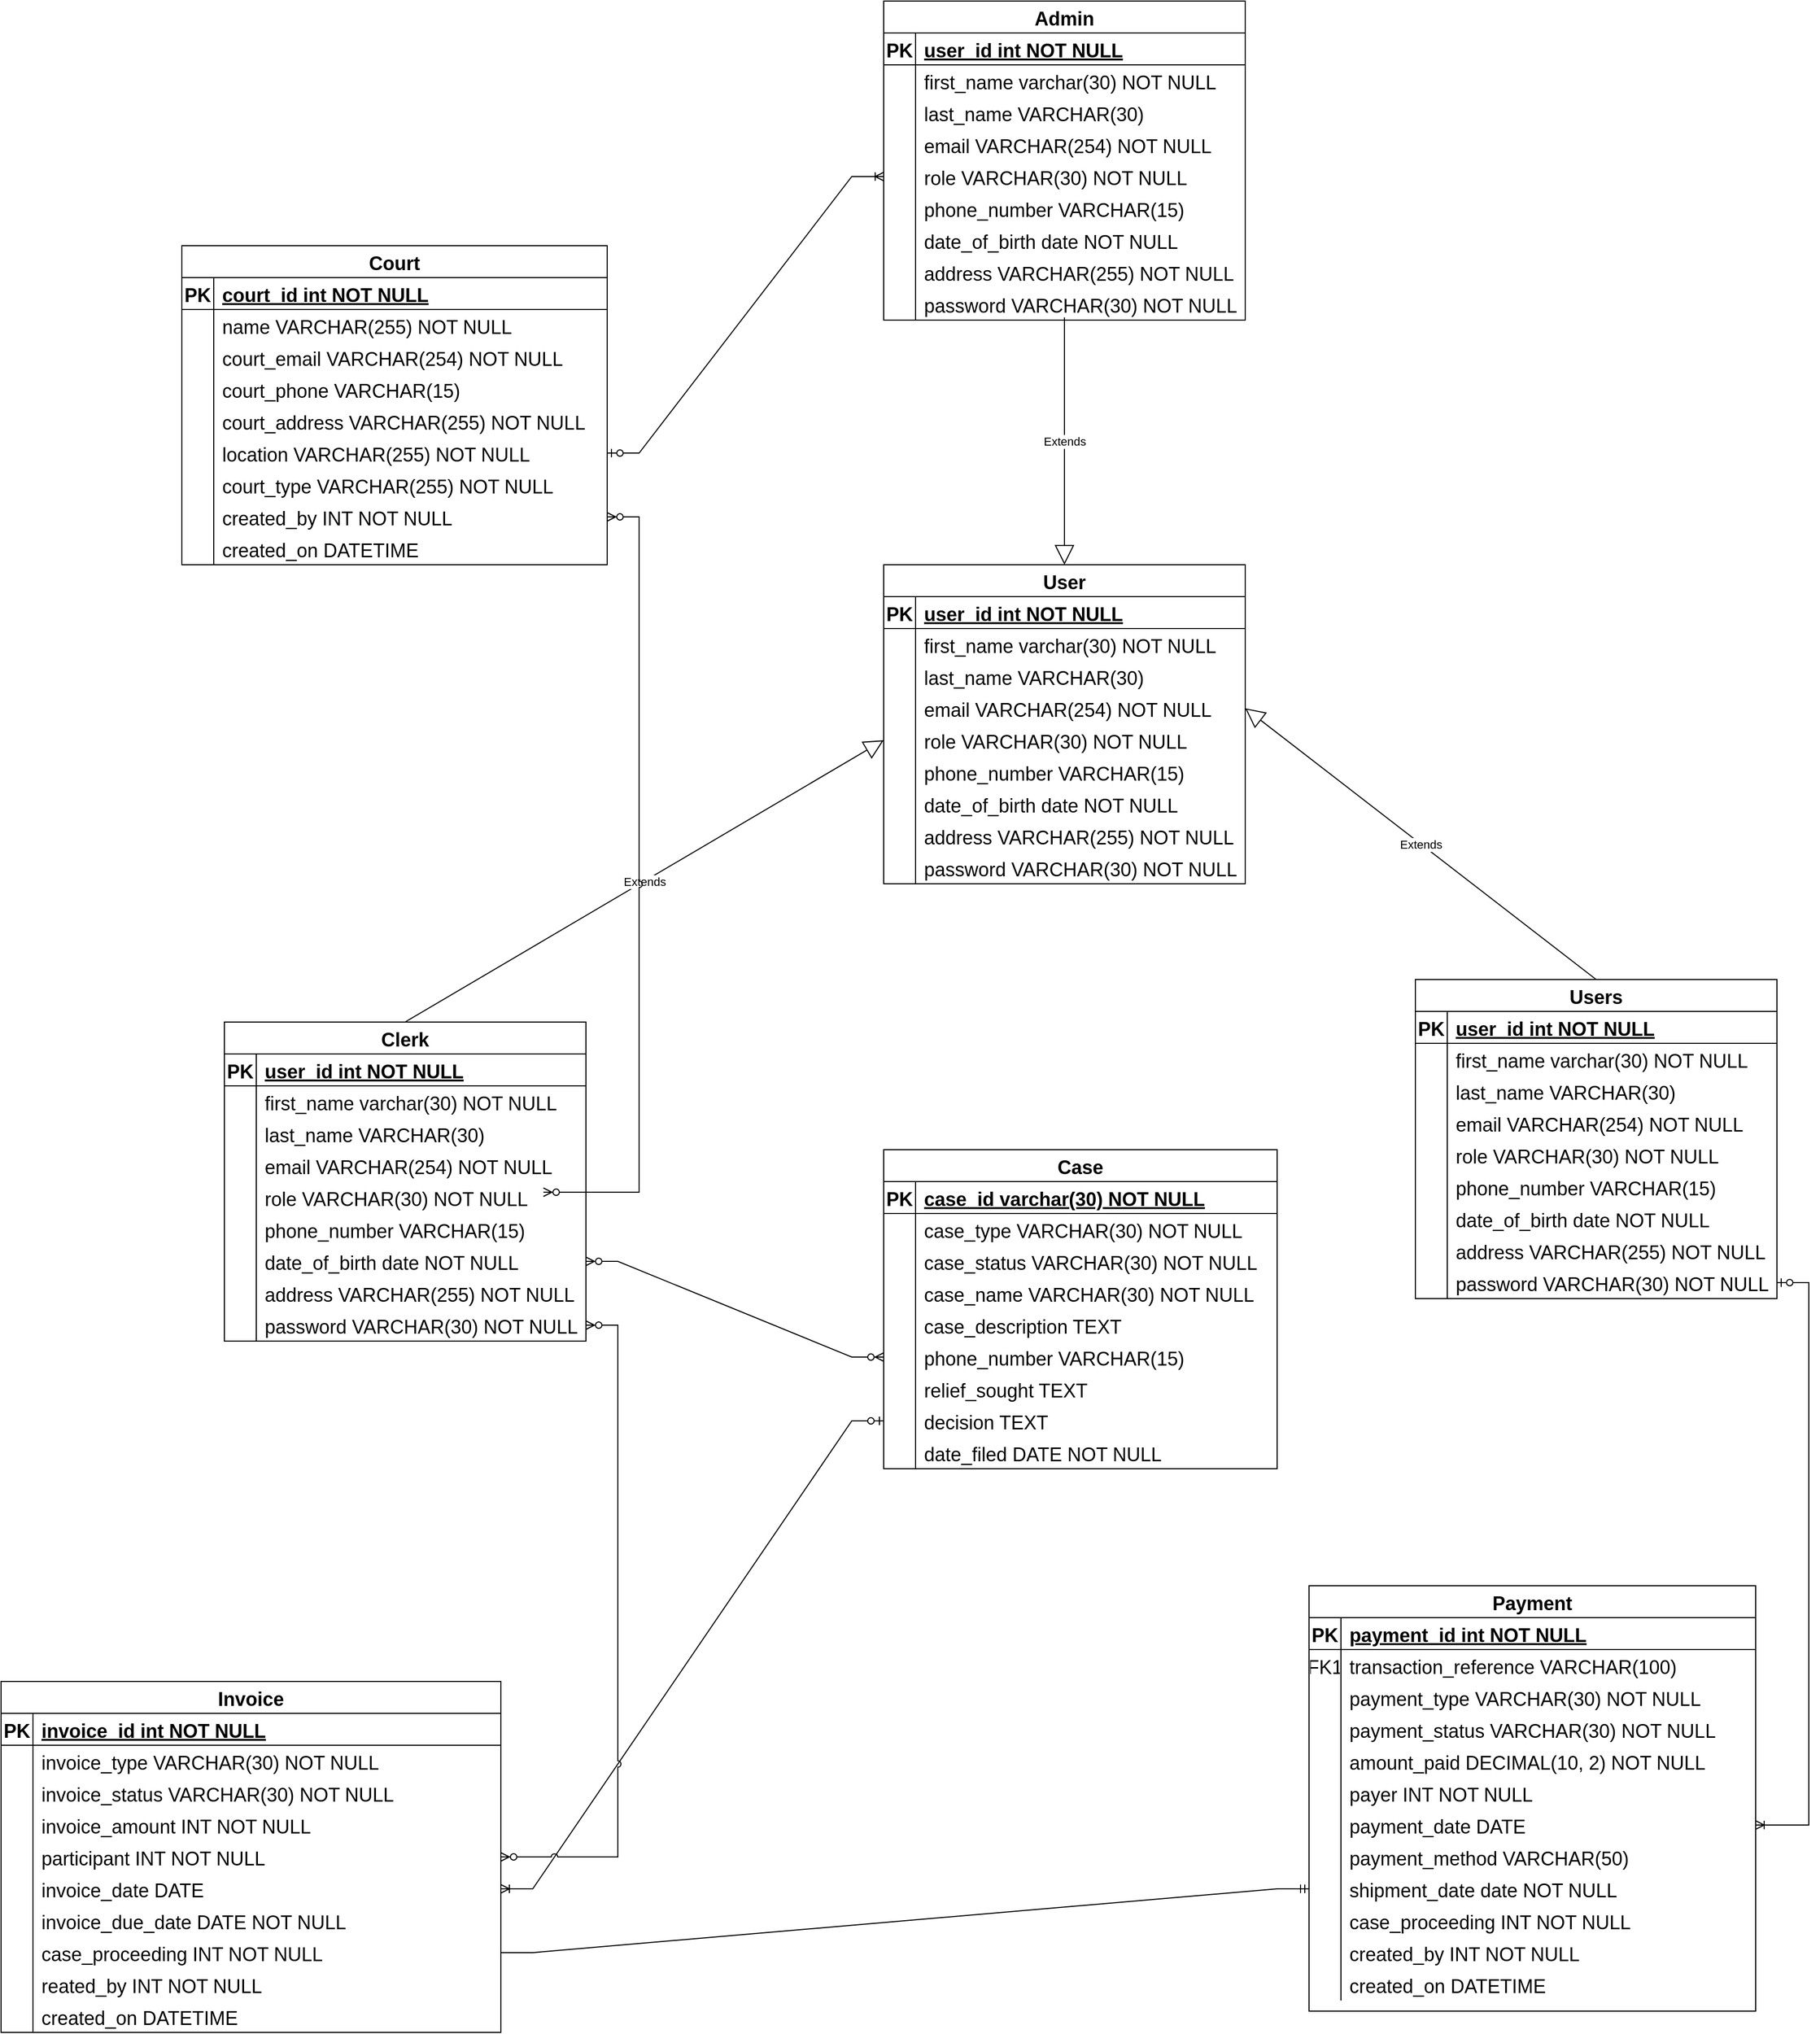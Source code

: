 <mxfile version="24.7.8">
  <diagram id="R2lEEEUBdFMjLlhIrx00" name="Page-1">
    <mxGraphModel dx="3050" dy="1310" grid="1" gridSize="10" guides="1" tooltips="1" connect="1" arrows="1" fold="1" page="1" pageScale="1" pageWidth="850" pageHeight="1100" math="0" shadow="0" extFonts="Permanent Marker^https://fonts.googleapis.com/css?family=Permanent+Marker">
      <root>
        <mxCell id="0" />
        <mxCell id="1" parent="0" />
        <mxCell id="YXRjS_rMBVFLt-Ks14Li-11" value="Payment" style="shape=table;startSize=30;container=1;collapsible=1;childLayout=tableLayout;fixedRows=1;rowLines=0;fontStyle=1;align=center;resizeLast=1;fontSize=18;" parent="1" vertex="1">
          <mxGeometry x="590" y="1690" width="420" height="400" as="geometry" />
        </mxCell>
        <mxCell id="YXRjS_rMBVFLt-Ks14Li-12" value="" style="shape=partialRectangle;collapsible=0;dropTarget=0;pointerEvents=0;fillColor=none;points=[[0,0.5],[1,0.5]];portConstraint=eastwest;top=0;left=0;right=0;bottom=1;fontSize=18;" parent="YXRjS_rMBVFLt-Ks14Li-11" vertex="1">
          <mxGeometry y="30" width="420" height="30" as="geometry" />
        </mxCell>
        <mxCell id="YXRjS_rMBVFLt-Ks14Li-13" value="PK" style="shape=partialRectangle;overflow=hidden;connectable=0;fillColor=none;top=0;left=0;bottom=0;right=0;fontStyle=1;fontSize=18;" parent="YXRjS_rMBVFLt-Ks14Li-12" vertex="1">
          <mxGeometry width="30" height="30" as="geometry">
            <mxRectangle width="30" height="30" as="alternateBounds" />
          </mxGeometry>
        </mxCell>
        <mxCell id="YXRjS_rMBVFLt-Ks14Li-14" value="payment_id int NOT NULL " style="shape=partialRectangle;overflow=hidden;connectable=0;fillColor=none;top=0;left=0;bottom=0;right=0;align=left;spacingLeft=6;fontStyle=5;fontSize=18;" parent="YXRjS_rMBVFLt-Ks14Li-12" vertex="1">
          <mxGeometry x="30" width="390" height="30" as="geometry">
            <mxRectangle width="390" height="30" as="alternateBounds" />
          </mxGeometry>
        </mxCell>
        <mxCell id="YXRjS_rMBVFLt-Ks14Li-15" value="" style="shape=partialRectangle;collapsible=0;dropTarget=0;pointerEvents=0;fillColor=none;points=[[0,0.5],[1,0.5]];portConstraint=eastwest;top=0;left=0;right=0;bottom=0;fontSize=18;" parent="YXRjS_rMBVFLt-Ks14Li-11" vertex="1">
          <mxGeometry y="60" width="420" height="30" as="geometry" />
        </mxCell>
        <mxCell id="YXRjS_rMBVFLt-Ks14Li-16" value="FK1" style="shape=partialRectangle;overflow=hidden;connectable=0;fillColor=none;top=0;left=0;bottom=0;right=0;fontSize=18;" parent="YXRjS_rMBVFLt-Ks14Li-15" vertex="1">
          <mxGeometry width="30" height="30" as="geometry">
            <mxRectangle width="30" height="30" as="alternateBounds" />
          </mxGeometry>
        </mxCell>
        <mxCell id="YXRjS_rMBVFLt-Ks14Li-17" value="transaction_reference VARCHAR(100)" style="shape=partialRectangle;overflow=hidden;connectable=0;fillColor=none;top=0;left=0;bottom=0;right=0;align=left;spacingLeft=6;fontSize=18;" parent="YXRjS_rMBVFLt-Ks14Li-15" vertex="1">
          <mxGeometry x="30" width="390" height="30" as="geometry">
            <mxRectangle width="390" height="30" as="alternateBounds" />
          </mxGeometry>
        </mxCell>
        <mxCell id="YXRjS_rMBVFLt-Ks14Li-18" value="" style="shape=partialRectangle;collapsible=0;dropTarget=0;pointerEvents=0;fillColor=none;points=[[0,0.5],[1,0.5]];portConstraint=eastwest;top=0;left=0;right=0;bottom=0;fontSize=18;" parent="YXRjS_rMBVFLt-Ks14Li-11" vertex="1">
          <mxGeometry y="90" width="420" height="30" as="geometry" />
        </mxCell>
        <mxCell id="YXRjS_rMBVFLt-Ks14Li-19" value="" style="shape=partialRectangle;overflow=hidden;connectable=0;fillColor=none;top=0;left=0;bottom=0;right=0;fontSize=18;" parent="YXRjS_rMBVFLt-Ks14Li-18" vertex="1">
          <mxGeometry width="30" height="30" as="geometry">
            <mxRectangle width="30" height="30" as="alternateBounds" />
          </mxGeometry>
        </mxCell>
        <mxCell id="YXRjS_rMBVFLt-Ks14Li-20" value="payment_type VARCHAR(30) NOT NULL" style="shape=partialRectangle;overflow=hidden;connectable=0;fillColor=none;top=0;left=0;bottom=0;right=0;align=left;spacingLeft=6;fontSize=18;" parent="YXRjS_rMBVFLt-Ks14Li-18" vertex="1">
          <mxGeometry x="30" width="390" height="30" as="geometry">
            <mxRectangle width="390" height="30" as="alternateBounds" />
          </mxGeometry>
        </mxCell>
        <mxCell id="1_GCppXKczDWo7uRgGot-150" value="" style="shape=partialRectangle;collapsible=0;dropTarget=0;pointerEvents=0;fillColor=none;points=[[0,0.5],[1,0.5]];portConstraint=eastwest;top=0;left=0;right=0;bottom=0;fontSize=18;" parent="YXRjS_rMBVFLt-Ks14Li-11" vertex="1">
          <mxGeometry y="120" width="420" height="30" as="geometry" />
        </mxCell>
        <mxCell id="1_GCppXKczDWo7uRgGot-151" value="" style="shape=partialRectangle;overflow=hidden;connectable=0;fillColor=none;top=0;left=0;bottom=0;right=0;fontSize=18;" parent="1_GCppXKczDWo7uRgGot-150" vertex="1">
          <mxGeometry width="30" height="30" as="geometry">
            <mxRectangle width="30" height="30" as="alternateBounds" />
          </mxGeometry>
        </mxCell>
        <mxCell id="1_GCppXKczDWo7uRgGot-152" value="payment_status VARCHAR(30) NOT NULL" style="shape=partialRectangle;overflow=hidden;connectable=0;fillColor=none;top=0;left=0;bottom=0;right=0;align=left;spacingLeft=6;fontSize=18;" parent="1_GCppXKczDWo7uRgGot-150" vertex="1">
          <mxGeometry x="30" width="390" height="30" as="geometry">
            <mxRectangle width="390" height="30" as="alternateBounds" />
          </mxGeometry>
        </mxCell>
        <mxCell id="1_GCppXKczDWo7uRgGot-153" value="" style="shape=partialRectangle;collapsible=0;dropTarget=0;pointerEvents=0;fillColor=none;points=[[0,0.5],[1,0.5]];portConstraint=eastwest;top=0;left=0;right=0;bottom=0;fontSize=18;" parent="YXRjS_rMBVFLt-Ks14Li-11" vertex="1">
          <mxGeometry y="150" width="420" height="30" as="geometry" />
        </mxCell>
        <mxCell id="1_GCppXKczDWo7uRgGot-154" value="" style="shape=partialRectangle;overflow=hidden;connectable=0;fillColor=none;top=0;left=0;bottom=0;right=0;fontSize=18;" parent="1_GCppXKczDWo7uRgGot-153" vertex="1">
          <mxGeometry width="30" height="30" as="geometry">
            <mxRectangle width="30" height="30" as="alternateBounds" />
          </mxGeometry>
        </mxCell>
        <mxCell id="1_GCppXKczDWo7uRgGot-155" value="amount_paid DECIMAL(10, 2) NOT NULL" style="shape=partialRectangle;overflow=hidden;connectable=0;fillColor=none;top=0;left=0;bottom=0;right=0;align=left;spacingLeft=6;fontSize=18;" parent="1_GCppXKczDWo7uRgGot-153" vertex="1">
          <mxGeometry x="30" width="390" height="30" as="geometry">
            <mxRectangle width="390" height="30" as="alternateBounds" />
          </mxGeometry>
        </mxCell>
        <mxCell id="1_GCppXKczDWo7uRgGot-156" value="" style="shape=partialRectangle;collapsible=0;dropTarget=0;pointerEvents=0;fillColor=none;points=[[0,0.5],[1,0.5]];portConstraint=eastwest;top=0;left=0;right=0;bottom=0;fontSize=18;" parent="YXRjS_rMBVFLt-Ks14Li-11" vertex="1">
          <mxGeometry y="180" width="420" height="30" as="geometry" />
        </mxCell>
        <mxCell id="1_GCppXKczDWo7uRgGot-157" value="" style="shape=partialRectangle;overflow=hidden;connectable=0;fillColor=none;top=0;left=0;bottom=0;right=0;fontSize=18;" parent="1_GCppXKczDWo7uRgGot-156" vertex="1">
          <mxGeometry width="30" height="30" as="geometry">
            <mxRectangle width="30" height="30" as="alternateBounds" />
          </mxGeometry>
        </mxCell>
        <mxCell id="1_GCppXKczDWo7uRgGot-158" value="payer INT NOT NULL" style="shape=partialRectangle;overflow=hidden;connectable=0;fillColor=none;top=0;left=0;bottom=0;right=0;align=left;spacingLeft=6;fontSize=18;" parent="1_GCppXKczDWo7uRgGot-156" vertex="1">
          <mxGeometry x="30" width="390" height="30" as="geometry">
            <mxRectangle width="390" height="30" as="alternateBounds" />
          </mxGeometry>
        </mxCell>
        <mxCell id="1_GCppXKczDWo7uRgGot-159" value="" style="shape=partialRectangle;collapsible=0;dropTarget=0;pointerEvents=0;fillColor=none;points=[[0,0.5],[1,0.5]];portConstraint=eastwest;top=0;left=0;right=0;bottom=0;fontSize=18;" parent="YXRjS_rMBVFLt-Ks14Li-11" vertex="1">
          <mxGeometry y="210" width="420" height="30" as="geometry" />
        </mxCell>
        <mxCell id="1_GCppXKczDWo7uRgGot-160" value="" style="shape=partialRectangle;overflow=hidden;connectable=0;fillColor=none;top=0;left=0;bottom=0;right=0;fontSize=18;" parent="1_GCppXKczDWo7uRgGot-159" vertex="1">
          <mxGeometry width="30" height="30" as="geometry">
            <mxRectangle width="30" height="30" as="alternateBounds" />
          </mxGeometry>
        </mxCell>
        <mxCell id="1_GCppXKczDWo7uRgGot-161" value="payment_date DATE " style="shape=partialRectangle;overflow=hidden;connectable=0;fillColor=none;top=0;left=0;bottom=0;right=0;align=left;spacingLeft=6;fontSize=18;" parent="1_GCppXKczDWo7uRgGot-159" vertex="1">
          <mxGeometry x="30" width="390" height="30" as="geometry">
            <mxRectangle width="390" height="30" as="alternateBounds" />
          </mxGeometry>
        </mxCell>
        <mxCell id="1_GCppXKczDWo7uRgGot-162" value="" style="shape=partialRectangle;collapsible=0;dropTarget=0;pointerEvents=0;fillColor=none;points=[[0,0.5],[1,0.5]];portConstraint=eastwest;top=0;left=0;right=0;bottom=0;fontSize=18;" parent="YXRjS_rMBVFLt-Ks14Li-11" vertex="1">
          <mxGeometry y="240" width="420" height="30" as="geometry" />
        </mxCell>
        <mxCell id="1_GCppXKczDWo7uRgGot-163" value="" style="shape=partialRectangle;overflow=hidden;connectable=0;fillColor=none;top=0;left=0;bottom=0;right=0;fontSize=18;" parent="1_GCppXKczDWo7uRgGot-162" vertex="1">
          <mxGeometry width="30" height="30" as="geometry">
            <mxRectangle width="30" height="30" as="alternateBounds" />
          </mxGeometry>
        </mxCell>
        <mxCell id="1_GCppXKczDWo7uRgGot-164" value="payment_method VARCHAR(50)" style="shape=partialRectangle;overflow=hidden;connectable=0;fillColor=none;top=0;left=0;bottom=0;right=0;align=left;spacingLeft=6;fontSize=18;" parent="1_GCppXKczDWo7uRgGot-162" vertex="1">
          <mxGeometry x="30" width="390" height="30" as="geometry">
            <mxRectangle width="390" height="30" as="alternateBounds" />
          </mxGeometry>
        </mxCell>
        <mxCell id="1_GCppXKczDWo7uRgGot-165" value="" style="shape=partialRectangle;collapsible=0;dropTarget=0;pointerEvents=0;fillColor=none;points=[[0,0.5],[1,0.5]];portConstraint=eastwest;top=0;left=0;right=0;bottom=0;fontSize=18;" parent="YXRjS_rMBVFLt-Ks14Li-11" vertex="1">
          <mxGeometry y="270" width="420" height="30" as="geometry" />
        </mxCell>
        <mxCell id="1_GCppXKczDWo7uRgGot-166" value="" style="shape=partialRectangle;overflow=hidden;connectable=0;fillColor=none;top=0;left=0;bottom=0;right=0;fontSize=18;" parent="1_GCppXKczDWo7uRgGot-165" vertex="1">
          <mxGeometry width="30" height="30" as="geometry">
            <mxRectangle width="30" height="30" as="alternateBounds" />
          </mxGeometry>
        </mxCell>
        <mxCell id="1_GCppXKczDWo7uRgGot-167" value="shipment_date date NOT NULL" style="shape=partialRectangle;overflow=hidden;connectable=0;fillColor=none;top=0;left=0;bottom=0;right=0;align=left;spacingLeft=6;fontSize=18;" parent="1_GCppXKczDWo7uRgGot-165" vertex="1">
          <mxGeometry x="30" width="390" height="30" as="geometry">
            <mxRectangle width="390" height="30" as="alternateBounds" />
          </mxGeometry>
        </mxCell>
        <mxCell id="1_GCppXKczDWo7uRgGot-168" value="" style="shape=partialRectangle;collapsible=0;dropTarget=0;pointerEvents=0;fillColor=none;points=[[0,0.5],[1,0.5]];portConstraint=eastwest;top=0;left=0;right=0;bottom=0;fontSize=18;" parent="YXRjS_rMBVFLt-Ks14Li-11" vertex="1">
          <mxGeometry y="300" width="420" height="30" as="geometry" />
        </mxCell>
        <mxCell id="1_GCppXKczDWo7uRgGot-169" value="" style="shape=partialRectangle;overflow=hidden;connectable=0;fillColor=none;top=0;left=0;bottom=0;right=0;fontSize=18;" parent="1_GCppXKczDWo7uRgGot-168" vertex="1">
          <mxGeometry width="30" height="30" as="geometry">
            <mxRectangle width="30" height="30" as="alternateBounds" />
          </mxGeometry>
        </mxCell>
        <mxCell id="1_GCppXKczDWo7uRgGot-170" value="case_proceeding INT NOT NULL" style="shape=partialRectangle;overflow=hidden;connectable=0;fillColor=none;top=0;left=0;bottom=0;right=0;align=left;spacingLeft=6;fontSize=18;" parent="1_GCppXKczDWo7uRgGot-168" vertex="1">
          <mxGeometry x="30" width="390" height="30" as="geometry">
            <mxRectangle width="390" height="30" as="alternateBounds" />
          </mxGeometry>
        </mxCell>
        <mxCell id="1_GCppXKczDWo7uRgGot-171" value="" style="shape=partialRectangle;collapsible=0;dropTarget=0;pointerEvents=0;fillColor=none;points=[[0,0.5],[1,0.5]];portConstraint=eastwest;top=0;left=0;right=0;bottom=0;fontSize=18;" parent="YXRjS_rMBVFLt-Ks14Li-11" vertex="1">
          <mxGeometry y="330" width="420" height="30" as="geometry" />
        </mxCell>
        <mxCell id="1_GCppXKczDWo7uRgGot-172" value="" style="shape=partialRectangle;overflow=hidden;connectable=0;fillColor=none;top=0;left=0;bottom=0;right=0;fontSize=18;" parent="1_GCppXKczDWo7uRgGot-171" vertex="1">
          <mxGeometry width="30" height="30" as="geometry">
            <mxRectangle width="30" height="30" as="alternateBounds" />
          </mxGeometry>
        </mxCell>
        <mxCell id="1_GCppXKczDWo7uRgGot-173" value="created_by INT NOT NULL" style="shape=partialRectangle;overflow=hidden;connectable=0;fillColor=none;top=0;left=0;bottom=0;right=0;align=left;spacingLeft=6;fontSize=18;" parent="1_GCppXKczDWo7uRgGot-171" vertex="1">
          <mxGeometry x="30" width="390" height="30" as="geometry">
            <mxRectangle width="390" height="30" as="alternateBounds" />
          </mxGeometry>
        </mxCell>
        <mxCell id="1_GCppXKczDWo7uRgGot-174" value="" style="shape=partialRectangle;collapsible=0;dropTarget=0;pointerEvents=0;fillColor=none;points=[[0,0.5],[1,0.5]];portConstraint=eastwest;top=0;left=0;right=0;bottom=0;fontSize=18;" parent="YXRjS_rMBVFLt-Ks14Li-11" vertex="1">
          <mxGeometry y="360" width="420" height="30" as="geometry" />
        </mxCell>
        <mxCell id="1_GCppXKczDWo7uRgGot-175" value="" style="shape=partialRectangle;overflow=hidden;connectable=0;fillColor=none;top=0;left=0;bottom=0;right=0;fontSize=18;" parent="1_GCppXKczDWo7uRgGot-174" vertex="1">
          <mxGeometry width="30" height="30" as="geometry">
            <mxRectangle width="30" height="30" as="alternateBounds" />
          </mxGeometry>
        </mxCell>
        <mxCell id="1_GCppXKczDWo7uRgGot-176" value="created_on DATETIME" style="shape=partialRectangle;overflow=hidden;connectable=0;fillColor=none;top=0;left=0;bottom=0;right=0;align=left;spacingLeft=6;fontSize=18;" parent="1_GCppXKczDWo7uRgGot-174" vertex="1">
          <mxGeometry x="30" width="390" height="30" as="geometry">
            <mxRectangle width="390" height="30" as="alternateBounds" />
          </mxGeometry>
        </mxCell>
        <mxCell id="YXRjS_rMBVFLt-Ks14Li-21" value="Invoice" style="shape=table;startSize=30;container=1;collapsible=1;childLayout=tableLayout;fixedRows=1;rowLines=0;fontStyle=1;align=center;resizeLast=1;fontSize=18;" parent="1" vertex="1">
          <mxGeometry x="-640" y="1780" width="470" height="330" as="geometry" />
        </mxCell>
        <mxCell id="YXRjS_rMBVFLt-Ks14Li-22" value="" style="shape=partialRectangle;collapsible=0;dropTarget=0;pointerEvents=0;fillColor=none;points=[[0,0.5],[1,0.5]];portConstraint=eastwest;top=0;left=0;right=0;bottom=1;fontSize=18;" parent="YXRjS_rMBVFLt-Ks14Li-21" vertex="1">
          <mxGeometry y="30" width="470" height="30" as="geometry" />
        </mxCell>
        <mxCell id="YXRjS_rMBVFLt-Ks14Li-23" value="PK" style="shape=partialRectangle;overflow=hidden;connectable=0;fillColor=none;top=0;left=0;bottom=0;right=0;fontStyle=1;fontSize=18;" parent="YXRjS_rMBVFLt-Ks14Li-22" vertex="1">
          <mxGeometry width="30" height="30" as="geometry">
            <mxRectangle width="30" height="30" as="alternateBounds" />
          </mxGeometry>
        </mxCell>
        <mxCell id="YXRjS_rMBVFLt-Ks14Li-24" value="invoice_id int NOT NULL " style="shape=partialRectangle;overflow=hidden;connectable=0;fillColor=none;top=0;left=0;bottom=0;right=0;align=left;spacingLeft=6;fontStyle=5;fontSize=18;" parent="YXRjS_rMBVFLt-Ks14Li-22" vertex="1">
          <mxGeometry x="30" width="440" height="30" as="geometry">
            <mxRectangle width="440" height="30" as="alternateBounds" />
          </mxGeometry>
        </mxCell>
        <mxCell id="YXRjS_rMBVFLt-Ks14Li-25" value="" style="shape=partialRectangle;collapsible=0;dropTarget=0;pointerEvents=0;fillColor=none;points=[[0,0.5],[1,0.5]];portConstraint=eastwest;top=0;left=0;right=0;bottom=0;fontSize=18;" parent="YXRjS_rMBVFLt-Ks14Li-21" vertex="1">
          <mxGeometry y="60" width="470" height="30" as="geometry" />
        </mxCell>
        <mxCell id="YXRjS_rMBVFLt-Ks14Li-26" value="" style="shape=partialRectangle;overflow=hidden;connectable=0;fillColor=none;top=0;left=0;bottom=0;right=0;fontSize=18;" parent="YXRjS_rMBVFLt-Ks14Li-25" vertex="1">
          <mxGeometry width="30" height="30" as="geometry">
            <mxRectangle width="30" height="30" as="alternateBounds" />
          </mxGeometry>
        </mxCell>
        <mxCell id="YXRjS_rMBVFLt-Ks14Li-27" value="invoice_type VARCHAR(30) NOT NULL" style="shape=partialRectangle;overflow=hidden;connectable=0;fillColor=none;top=0;left=0;bottom=0;right=0;align=left;spacingLeft=6;fontSize=18;" parent="YXRjS_rMBVFLt-Ks14Li-25" vertex="1">
          <mxGeometry x="30" width="440" height="30" as="geometry">
            <mxRectangle width="440" height="30" as="alternateBounds" />
          </mxGeometry>
        </mxCell>
        <mxCell id="YXRjS_rMBVFLt-Ks14Li-28" value="" style="shape=partialRectangle;collapsible=0;dropTarget=0;pointerEvents=0;fillColor=none;points=[[0,0.5],[1,0.5]];portConstraint=eastwest;top=0;left=0;right=0;bottom=0;fontSize=18;" parent="YXRjS_rMBVFLt-Ks14Li-21" vertex="1">
          <mxGeometry y="90" width="470" height="30" as="geometry" />
        </mxCell>
        <mxCell id="YXRjS_rMBVFLt-Ks14Li-29" value="" style="shape=partialRectangle;overflow=hidden;connectable=0;fillColor=none;top=0;left=0;bottom=0;right=0;fontSize=18;" parent="YXRjS_rMBVFLt-Ks14Li-28" vertex="1">
          <mxGeometry width="30" height="30" as="geometry">
            <mxRectangle width="30" height="30" as="alternateBounds" />
          </mxGeometry>
        </mxCell>
        <mxCell id="YXRjS_rMBVFLt-Ks14Li-30" value="invoice_status VARCHAR(30) NOT NULL" style="shape=partialRectangle;overflow=hidden;connectable=0;fillColor=none;top=0;left=0;bottom=0;right=0;align=left;spacingLeft=6;fontSize=18;" parent="YXRjS_rMBVFLt-Ks14Li-28" vertex="1">
          <mxGeometry x="30" width="440" height="30" as="geometry">
            <mxRectangle width="440" height="30" as="alternateBounds" />
          </mxGeometry>
        </mxCell>
        <mxCell id="1_GCppXKczDWo7uRgGot-129" value="" style="shape=partialRectangle;collapsible=0;dropTarget=0;pointerEvents=0;fillColor=none;points=[[0,0.5],[1,0.5]];portConstraint=eastwest;top=0;left=0;right=0;bottom=0;fontSize=18;" parent="YXRjS_rMBVFLt-Ks14Li-21" vertex="1">
          <mxGeometry y="120" width="470" height="30" as="geometry" />
        </mxCell>
        <mxCell id="1_GCppXKczDWo7uRgGot-130" value="" style="shape=partialRectangle;overflow=hidden;connectable=0;fillColor=none;top=0;left=0;bottom=0;right=0;fontSize=18;" parent="1_GCppXKczDWo7uRgGot-129" vertex="1">
          <mxGeometry width="30" height="30" as="geometry">
            <mxRectangle width="30" height="30" as="alternateBounds" />
          </mxGeometry>
        </mxCell>
        <mxCell id="1_GCppXKczDWo7uRgGot-131" value="invoice_amount INT NOT NULL" style="shape=partialRectangle;overflow=hidden;connectable=0;fillColor=none;top=0;left=0;bottom=0;right=0;align=left;spacingLeft=6;fontSize=18;" parent="1_GCppXKczDWo7uRgGot-129" vertex="1">
          <mxGeometry x="30" width="440" height="30" as="geometry">
            <mxRectangle width="440" height="30" as="alternateBounds" />
          </mxGeometry>
        </mxCell>
        <mxCell id="1_GCppXKczDWo7uRgGot-132" value="" style="shape=partialRectangle;collapsible=0;dropTarget=0;pointerEvents=0;fillColor=none;points=[[0,0.5],[1,0.5]];portConstraint=eastwest;top=0;left=0;right=0;bottom=0;fontSize=18;" parent="YXRjS_rMBVFLt-Ks14Li-21" vertex="1">
          <mxGeometry y="150" width="470" height="30" as="geometry" />
        </mxCell>
        <mxCell id="1_GCppXKczDWo7uRgGot-133" value="" style="shape=partialRectangle;overflow=hidden;connectable=0;fillColor=none;top=0;left=0;bottom=0;right=0;fontSize=18;" parent="1_GCppXKczDWo7uRgGot-132" vertex="1">
          <mxGeometry width="30" height="30" as="geometry">
            <mxRectangle width="30" height="30" as="alternateBounds" />
          </mxGeometry>
        </mxCell>
        <mxCell id="1_GCppXKczDWo7uRgGot-134" value="participant INT NOT NULL" style="shape=partialRectangle;overflow=hidden;connectable=0;fillColor=none;top=0;left=0;bottom=0;right=0;align=left;spacingLeft=6;fontSize=18;" parent="1_GCppXKczDWo7uRgGot-132" vertex="1">
          <mxGeometry x="30" width="440" height="30" as="geometry">
            <mxRectangle width="440" height="30" as="alternateBounds" />
          </mxGeometry>
        </mxCell>
        <mxCell id="1_GCppXKczDWo7uRgGot-135" value="" style="shape=partialRectangle;collapsible=0;dropTarget=0;pointerEvents=0;fillColor=none;points=[[0,0.5],[1,0.5]];portConstraint=eastwest;top=0;left=0;right=0;bottom=0;fontSize=18;" parent="YXRjS_rMBVFLt-Ks14Li-21" vertex="1">
          <mxGeometry y="180" width="470" height="30" as="geometry" />
        </mxCell>
        <mxCell id="1_GCppXKczDWo7uRgGot-136" value="" style="shape=partialRectangle;overflow=hidden;connectable=0;fillColor=none;top=0;left=0;bottom=0;right=0;fontSize=18;" parent="1_GCppXKczDWo7uRgGot-135" vertex="1">
          <mxGeometry width="30" height="30" as="geometry">
            <mxRectangle width="30" height="30" as="alternateBounds" />
          </mxGeometry>
        </mxCell>
        <mxCell id="1_GCppXKczDWo7uRgGot-137" value="invoice_date DATE" style="shape=partialRectangle;overflow=hidden;connectable=0;fillColor=none;top=0;left=0;bottom=0;right=0;align=left;spacingLeft=6;fontSize=18;" parent="1_GCppXKczDWo7uRgGot-135" vertex="1">
          <mxGeometry x="30" width="440" height="30" as="geometry">
            <mxRectangle width="440" height="30" as="alternateBounds" />
          </mxGeometry>
        </mxCell>
        <mxCell id="1_GCppXKczDWo7uRgGot-138" value="" style="shape=partialRectangle;collapsible=0;dropTarget=0;pointerEvents=0;fillColor=none;points=[[0,0.5],[1,0.5]];portConstraint=eastwest;top=0;left=0;right=0;bottom=0;fontSize=18;" parent="YXRjS_rMBVFLt-Ks14Li-21" vertex="1">
          <mxGeometry y="210" width="470" height="30" as="geometry" />
        </mxCell>
        <mxCell id="1_GCppXKczDWo7uRgGot-139" value="" style="shape=partialRectangle;overflow=hidden;connectable=0;fillColor=none;top=0;left=0;bottom=0;right=0;fontSize=18;" parent="1_GCppXKczDWo7uRgGot-138" vertex="1">
          <mxGeometry width="30" height="30" as="geometry">
            <mxRectangle width="30" height="30" as="alternateBounds" />
          </mxGeometry>
        </mxCell>
        <mxCell id="1_GCppXKczDWo7uRgGot-140" value="invoice_due_date DATE NOT NULL" style="shape=partialRectangle;overflow=hidden;connectable=0;fillColor=none;top=0;left=0;bottom=0;right=0;align=left;spacingLeft=6;fontSize=18;" parent="1_GCppXKczDWo7uRgGot-138" vertex="1">
          <mxGeometry x="30" width="440" height="30" as="geometry">
            <mxRectangle width="440" height="30" as="alternateBounds" />
          </mxGeometry>
        </mxCell>
        <mxCell id="1_GCppXKczDWo7uRgGot-141" value="" style="shape=partialRectangle;collapsible=0;dropTarget=0;pointerEvents=0;fillColor=none;points=[[0,0.5],[1,0.5]];portConstraint=eastwest;top=0;left=0;right=0;bottom=0;fontSize=18;" parent="YXRjS_rMBVFLt-Ks14Li-21" vertex="1">
          <mxGeometry y="240" width="470" height="30" as="geometry" />
        </mxCell>
        <mxCell id="1_GCppXKczDWo7uRgGot-142" value="" style="shape=partialRectangle;overflow=hidden;connectable=0;fillColor=none;top=0;left=0;bottom=0;right=0;fontSize=18;" parent="1_GCppXKczDWo7uRgGot-141" vertex="1">
          <mxGeometry width="30" height="30" as="geometry">
            <mxRectangle width="30" height="30" as="alternateBounds" />
          </mxGeometry>
        </mxCell>
        <mxCell id="1_GCppXKczDWo7uRgGot-143" value="case_proceeding INT NOT NULL" style="shape=partialRectangle;overflow=hidden;connectable=0;fillColor=none;top=0;left=0;bottom=0;right=0;align=left;spacingLeft=6;fontSize=18;" parent="1_GCppXKczDWo7uRgGot-141" vertex="1">
          <mxGeometry x="30" width="440" height="30" as="geometry">
            <mxRectangle width="440" height="30" as="alternateBounds" />
          </mxGeometry>
        </mxCell>
        <mxCell id="1_GCppXKczDWo7uRgGot-144" value="" style="shape=partialRectangle;collapsible=0;dropTarget=0;pointerEvents=0;fillColor=none;points=[[0,0.5],[1,0.5]];portConstraint=eastwest;top=0;left=0;right=0;bottom=0;fontSize=18;" parent="YXRjS_rMBVFLt-Ks14Li-21" vertex="1">
          <mxGeometry y="270" width="470" height="30" as="geometry" />
        </mxCell>
        <mxCell id="1_GCppXKczDWo7uRgGot-145" value="" style="shape=partialRectangle;overflow=hidden;connectable=0;fillColor=none;top=0;left=0;bottom=0;right=0;fontSize=18;" parent="1_GCppXKczDWo7uRgGot-144" vertex="1">
          <mxGeometry width="30" height="30" as="geometry">
            <mxRectangle width="30" height="30" as="alternateBounds" />
          </mxGeometry>
        </mxCell>
        <mxCell id="1_GCppXKczDWo7uRgGot-146" value="reated_by INT NOT NULL" style="shape=partialRectangle;overflow=hidden;connectable=0;fillColor=none;top=0;left=0;bottom=0;right=0;align=left;spacingLeft=6;fontSize=18;" parent="1_GCppXKczDWo7uRgGot-144" vertex="1">
          <mxGeometry x="30" width="440" height="30" as="geometry">
            <mxRectangle width="440" height="30" as="alternateBounds" />
          </mxGeometry>
        </mxCell>
        <mxCell id="1_GCppXKczDWo7uRgGot-147" value="" style="shape=partialRectangle;collapsible=0;dropTarget=0;pointerEvents=0;fillColor=none;points=[[0,0.5],[1,0.5]];portConstraint=eastwest;top=0;left=0;right=0;bottom=0;fontSize=18;" parent="YXRjS_rMBVFLt-Ks14Li-21" vertex="1">
          <mxGeometry y="300" width="470" height="30" as="geometry" />
        </mxCell>
        <mxCell id="1_GCppXKczDWo7uRgGot-148" value="" style="shape=partialRectangle;overflow=hidden;connectable=0;fillColor=none;top=0;left=0;bottom=0;right=0;fontSize=18;" parent="1_GCppXKczDWo7uRgGot-147" vertex="1">
          <mxGeometry width="30" height="30" as="geometry">
            <mxRectangle width="30" height="30" as="alternateBounds" />
          </mxGeometry>
        </mxCell>
        <mxCell id="1_GCppXKczDWo7uRgGot-149" value="created_on DATETIME " style="shape=partialRectangle;overflow=hidden;connectable=0;fillColor=none;top=0;left=0;bottom=0;right=0;align=left;spacingLeft=6;fontSize=18;" parent="1_GCppXKczDWo7uRgGot-147" vertex="1">
          <mxGeometry x="30" width="440" height="30" as="geometry">
            <mxRectangle width="440" height="30" as="alternateBounds" />
          </mxGeometry>
        </mxCell>
        <mxCell id="YXRjS_rMBVFLt-Ks14Li-52" value="User" style="shape=table;startSize=30;container=1;collapsible=1;childLayout=tableLayout;fixedRows=1;rowLines=0;fontStyle=1;align=center;resizeLast=1;fontSize=18;" parent="1" vertex="1">
          <mxGeometry x="190" y="730" width="340" height="300" as="geometry" />
        </mxCell>
        <mxCell id="YXRjS_rMBVFLt-Ks14Li-53" value="" style="shape=partialRectangle;collapsible=0;dropTarget=0;pointerEvents=0;fillColor=none;points=[[0,0.5],[1,0.5]];portConstraint=eastwest;top=0;left=0;right=0;bottom=1;fontSize=18;" parent="YXRjS_rMBVFLt-Ks14Li-52" vertex="1">
          <mxGeometry y="30" width="340" height="30" as="geometry" />
        </mxCell>
        <mxCell id="YXRjS_rMBVFLt-Ks14Li-54" value="PK" style="shape=partialRectangle;overflow=hidden;connectable=0;fillColor=none;top=0;left=0;bottom=0;right=0;fontStyle=1;fontSize=18;" parent="YXRjS_rMBVFLt-Ks14Li-53" vertex="1">
          <mxGeometry width="30" height="30" as="geometry">
            <mxRectangle width="30" height="30" as="alternateBounds" />
          </mxGeometry>
        </mxCell>
        <mxCell id="YXRjS_rMBVFLt-Ks14Li-55" value="user_id int NOT NULL" style="shape=partialRectangle;overflow=hidden;connectable=0;fillColor=none;top=0;left=0;bottom=0;right=0;align=left;spacingLeft=6;fontStyle=5;fontSize=18;" parent="YXRjS_rMBVFLt-Ks14Li-53" vertex="1">
          <mxGeometry x="30" width="310" height="30" as="geometry">
            <mxRectangle width="310" height="30" as="alternateBounds" />
          </mxGeometry>
        </mxCell>
        <mxCell id="YXRjS_rMBVFLt-Ks14Li-56" value="" style="shape=partialRectangle;collapsible=0;dropTarget=0;pointerEvents=0;fillColor=none;points=[[0,0.5],[1,0.5]];portConstraint=eastwest;top=0;left=0;right=0;bottom=0;fontSize=18;" parent="YXRjS_rMBVFLt-Ks14Li-52" vertex="1">
          <mxGeometry y="60" width="340" height="30" as="geometry" />
        </mxCell>
        <mxCell id="YXRjS_rMBVFLt-Ks14Li-57" value="" style="shape=partialRectangle;overflow=hidden;connectable=0;fillColor=none;top=0;left=0;bottom=0;right=0;fontSize=18;" parent="YXRjS_rMBVFLt-Ks14Li-56" vertex="1">
          <mxGeometry width="30" height="30" as="geometry">
            <mxRectangle width="30" height="30" as="alternateBounds" />
          </mxGeometry>
        </mxCell>
        <mxCell id="YXRjS_rMBVFLt-Ks14Li-58" value="first_name varchar(30) NOT NULL" style="shape=partialRectangle;overflow=hidden;connectable=0;fillColor=none;top=0;left=0;bottom=0;right=0;align=left;spacingLeft=6;fontSize=18;" parent="YXRjS_rMBVFLt-Ks14Li-56" vertex="1">
          <mxGeometry x="30" width="310" height="30" as="geometry">
            <mxRectangle width="310" height="30" as="alternateBounds" />
          </mxGeometry>
        </mxCell>
        <mxCell id="YXRjS_rMBVFLt-Ks14Li-59" value="" style="shape=partialRectangle;collapsible=0;dropTarget=0;pointerEvents=0;fillColor=none;points=[[0,0.5],[1,0.5]];portConstraint=eastwest;top=0;left=0;right=0;bottom=0;fontSize=18;" parent="YXRjS_rMBVFLt-Ks14Li-52" vertex="1">
          <mxGeometry y="90" width="340" height="30" as="geometry" />
        </mxCell>
        <mxCell id="YXRjS_rMBVFLt-Ks14Li-60" value="" style="shape=partialRectangle;overflow=hidden;connectable=0;fillColor=none;top=0;left=0;bottom=0;right=0;fontSize=18;" parent="YXRjS_rMBVFLt-Ks14Li-59" vertex="1">
          <mxGeometry width="30" height="30" as="geometry">
            <mxRectangle width="30" height="30" as="alternateBounds" />
          </mxGeometry>
        </mxCell>
        <mxCell id="YXRjS_rMBVFLt-Ks14Li-61" value="last_name VARCHAR(30)" style="shape=partialRectangle;overflow=hidden;connectable=0;fillColor=none;top=0;left=0;bottom=0;right=0;align=left;spacingLeft=6;fontSize=18;" parent="YXRjS_rMBVFLt-Ks14Li-59" vertex="1">
          <mxGeometry x="30" width="310" height="30" as="geometry">
            <mxRectangle width="310" height="30" as="alternateBounds" />
          </mxGeometry>
        </mxCell>
        <mxCell id="YXRjS_rMBVFLt-Ks14Li-62" value="" style="shape=partialRectangle;collapsible=0;dropTarget=0;pointerEvents=0;fillColor=none;points=[[0,0.5],[1,0.5]];portConstraint=eastwest;top=0;left=0;right=0;bottom=0;fontSize=18;" parent="YXRjS_rMBVFLt-Ks14Li-52" vertex="1">
          <mxGeometry y="120" width="340" height="30" as="geometry" />
        </mxCell>
        <mxCell id="YXRjS_rMBVFLt-Ks14Li-63" value="" style="shape=partialRectangle;overflow=hidden;connectable=0;fillColor=none;top=0;left=0;bottom=0;right=0;fontSize=18;" parent="YXRjS_rMBVFLt-Ks14Li-62" vertex="1">
          <mxGeometry width="30" height="30" as="geometry">
            <mxRectangle width="30" height="30" as="alternateBounds" />
          </mxGeometry>
        </mxCell>
        <mxCell id="YXRjS_rMBVFLt-Ks14Li-64" value="email VARCHAR(254) NOT NULL" style="shape=partialRectangle;overflow=hidden;connectable=0;fillColor=none;top=0;left=0;bottom=0;right=0;align=left;spacingLeft=6;fontSize=18;" parent="YXRjS_rMBVFLt-Ks14Li-62" vertex="1">
          <mxGeometry x="30" width="310" height="30" as="geometry">
            <mxRectangle width="310" height="30" as="alternateBounds" />
          </mxGeometry>
        </mxCell>
        <mxCell id="YXRjS_rMBVFLt-Ks14Li-65" value="" style="shape=partialRectangle;collapsible=0;dropTarget=0;pointerEvents=0;fillColor=none;points=[[0,0.5],[1,0.5]];portConstraint=eastwest;top=0;left=0;right=0;bottom=0;fontSize=18;" parent="YXRjS_rMBVFLt-Ks14Li-52" vertex="1">
          <mxGeometry y="150" width="340" height="30" as="geometry" />
        </mxCell>
        <mxCell id="YXRjS_rMBVFLt-Ks14Li-66" value="" style="shape=partialRectangle;overflow=hidden;connectable=0;fillColor=none;top=0;left=0;bottom=0;right=0;fontSize=18;" parent="YXRjS_rMBVFLt-Ks14Li-65" vertex="1">
          <mxGeometry width="30" height="30" as="geometry">
            <mxRectangle width="30" height="30" as="alternateBounds" />
          </mxGeometry>
        </mxCell>
        <mxCell id="YXRjS_rMBVFLt-Ks14Li-67" value="role VARCHAR(30) NOT NULL" style="shape=partialRectangle;overflow=hidden;connectable=0;fillColor=none;top=0;left=0;bottom=0;right=0;align=left;spacingLeft=6;fontSize=18;" parent="YXRjS_rMBVFLt-Ks14Li-65" vertex="1">
          <mxGeometry x="30" width="310" height="30" as="geometry">
            <mxRectangle width="310" height="30" as="alternateBounds" />
          </mxGeometry>
        </mxCell>
        <mxCell id="1_GCppXKczDWo7uRgGot-49" value="" style="shape=partialRectangle;collapsible=0;dropTarget=0;pointerEvents=0;fillColor=none;points=[[0,0.5],[1,0.5]];portConstraint=eastwest;top=0;left=0;right=0;bottom=0;fontSize=18;" parent="YXRjS_rMBVFLt-Ks14Li-52" vertex="1">
          <mxGeometry y="180" width="340" height="30" as="geometry" />
        </mxCell>
        <mxCell id="1_GCppXKczDWo7uRgGot-50" value="" style="shape=partialRectangle;overflow=hidden;connectable=0;fillColor=none;top=0;left=0;bottom=0;right=0;fontSize=18;" parent="1_GCppXKczDWo7uRgGot-49" vertex="1">
          <mxGeometry width="30" height="30" as="geometry">
            <mxRectangle width="30" height="30" as="alternateBounds" />
          </mxGeometry>
        </mxCell>
        <mxCell id="1_GCppXKczDWo7uRgGot-51" value="phone_number VARCHAR(15)" style="shape=partialRectangle;overflow=hidden;connectable=0;fillColor=none;top=0;left=0;bottom=0;right=0;align=left;spacingLeft=6;fontSize=18;" parent="1_GCppXKczDWo7uRgGot-49" vertex="1">
          <mxGeometry x="30" width="310" height="30" as="geometry">
            <mxRectangle width="310" height="30" as="alternateBounds" />
          </mxGeometry>
        </mxCell>
        <mxCell id="1_GCppXKczDWo7uRgGot-52" value="" style="shape=partialRectangle;collapsible=0;dropTarget=0;pointerEvents=0;fillColor=none;points=[[0,0.5],[1,0.5]];portConstraint=eastwest;top=0;left=0;right=0;bottom=0;fontSize=18;" parent="YXRjS_rMBVFLt-Ks14Li-52" vertex="1">
          <mxGeometry y="210" width="340" height="30" as="geometry" />
        </mxCell>
        <mxCell id="1_GCppXKczDWo7uRgGot-53" value="" style="shape=partialRectangle;overflow=hidden;connectable=0;fillColor=none;top=0;left=0;bottom=0;right=0;fontSize=18;" parent="1_GCppXKczDWo7uRgGot-52" vertex="1">
          <mxGeometry width="30" height="30" as="geometry">
            <mxRectangle width="30" height="30" as="alternateBounds" />
          </mxGeometry>
        </mxCell>
        <mxCell id="1_GCppXKczDWo7uRgGot-54" value="date_of_birth date NOT NULL" style="shape=partialRectangle;overflow=hidden;connectable=0;fillColor=none;top=0;left=0;bottom=0;right=0;align=left;spacingLeft=6;fontSize=18;" parent="1_GCppXKczDWo7uRgGot-52" vertex="1">
          <mxGeometry x="30" width="310" height="30" as="geometry">
            <mxRectangle width="310" height="30" as="alternateBounds" />
          </mxGeometry>
        </mxCell>
        <mxCell id="1_GCppXKczDWo7uRgGot-55" value="" style="shape=partialRectangle;collapsible=0;dropTarget=0;pointerEvents=0;fillColor=none;points=[[0,0.5],[1,0.5]];portConstraint=eastwest;top=0;left=0;right=0;bottom=0;fontSize=18;" parent="YXRjS_rMBVFLt-Ks14Li-52" vertex="1">
          <mxGeometry y="240" width="340" height="30" as="geometry" />
        </mxCell>
        <mxCell id="1_GCppXKczDWo7uRgGot-56" value="" style="shape=partialRectangle;overflow=hidden;connectable=0;fillColor=none;top=0;left=0;bottom=0;right=0;fontSize=18;" parent="1_GCppXKczDWo7uRgGot-55" vertex="1">
          <mxGeometry width="30" height="30" as="geometry">
            <mxRectangle width="30" height="30" as="alternateBounds" />
          </mxGeometry>
        </mxCell>
        <mxCell id="1_GCppXKczDWo7uRgGot-57" value="address VARCHAR(255) NOT NULL" style="shape=partialRectangle;overflow=hidden;connectable=0;fillColor=none;top=0;left=0;bottom=0;right=0;align=left;spacingLeft=6;fontSize=18;" parent="1_GCppXKczDWo7uRgGot-55" vertex="1">
          <mxGeometry x="30" width="310" height="30" as="geometry">
            <mxRectangle width="310" height="30" as="alternateBounds" />
          </mxGeometry>
        </mxCell>
        <mxCell id="1_GCppXKczDWo7uRgGot-58" value="" style="shape=partialRectangle;collapsible=0;dropTarget=0;pointerEvents=0;fillColor=none;points=[[0,0.5],[1,0.5]];portConstraint=eastwest;top=0;left=0;right=0;bottom=0;fontSize=18;" parent="YXRjS_rMBVFLt-Ks14Li-52" vertex="1">
          <mxGeometry y="270" width="340" height="30" as="geometry" />
        </mxCell>
        <mxCell id="1_GCppXKczDWo7uRgGot-59" value="" style="shape=partialRectangle;overflow=hidden;connectable=0;fillColor=none;top=0;left=0;bottom=0;right=0;fontSize=18;" parent="1_GCppXKczDWo7uRgGot-58" vertex="1">
          <mxGeometry width="30" height="30" as="geometry">
            <mxRectangle width="30" height="30" as="alternateBounds" />
          </mxGeometry>
        </mxCell>
        <mxCell id="1_GCppXKczDWo7uRgGot-60" value="password VARCHAR(30) NOT NULL" style="shape=partialRectangle;overflow=hidden;connectable=0;fillColor=none;top=0;left=0;bottom=0;right=0;align=left;spacingLeft=6;fontSize=18;" parent="1_GCppXKczDWo7uRgGot-58" vertex="1">
          <mxGeometry x="30" width="310" height="30" as="geometry">
            <mxRectangle width="310" height="30" as="alternateBounds" />
          </mxGeometry>
        </mxCell>
        <mxCell id="YXRjS_rMBVFLt-Ks14Li-68" value="Court" style="shape=table;startSize=30;container=1;collapsible=1;childLayout=tableLayout;fixedRows=1;rowLines=0;fontStyle=1;align=center;resizeLast=1;fontSize=18;" parent="1" vertex="1">
          <mxGeometry x="-470" y="430" width="400" height="300" as="geometry" />
        </mxCell>
        <mxCell id="YXRjS_rMBVFLt-Ks14Li-69" value="" style="shape=partialRectangle;collapsible=0;dropTarget=0;pointerEvents=0;fillColor=none;points=[[0,0.5],[1,0.5]];portConstraint=eastwest;top=0;left=0;right=0;bottom=1;fontSize=18;" parent="YXRjS_rMBVFLt-Ks14Li-68" vertex="1">
          <mxGeometry y="30" width="400" height="30" as="geometry" />
        </mxCell>
        <mxCell id="YXRjS_rMBVFLt-Ks14Li-70" value="PK" style="shape=partialRectangle;overflow=hidden;connectable=0;fillColor=none;top=0;left=0;bottom=0;right=0;fontStyle=1;fontSize=18;" parent="YXRjS_rMBVFLt-Ks14Li-69" vertex="1">
          <mxGeometry width="30" height="30" as="geometry">
            <mxRectangle width="30" height="30" as="alternateBounds" />
          </mxGeometry>
        </mxCell>
        <mxCell id="YXRjS_rMBVFLt-Ks14Li-71" value="court_id int NOT NULL" style="shape=partialRectangle;overflow=hidden;connectable=0;fillColor=none;top=0;left=0;bottom=0;right=0;align=left;spacingLeft=6;fontStyle=5;fontSize=18;" parent="YXRjS_rMBVFLt-Ks14Li-69" vertex="1">
          <mxGeometry x="30" width="370" height="30" as="geometry">
            <mxRectangle width="370" height="30" as="alternateBounds" />
          </mxGeometry>
        </mxCell>
        <mxCell id="YXRjS_rMBVFLt-Ks14Li-74" value="" style="shape=partialRectangle;collapsible=0;dropTarget=0;pointerEvents=0;fillColor=none;points=[[0,0.5],[1,0.5]];portConstraint=eastwest;top=0;left=0;right=0;bottom=0;fontSize=18;" parent="YXRjS_rMBVFLt-Ks14Li-68" vertex="1">
          <mxGeometry y="60" width="400" height="30" as="geometry" />
        </mxCell>
        <mxCell id="YXRjS_rMBVFLt-Ks14Li-75" value="" style="shape=partialRectangle;overflow=hidden;connectable=0;fillColor=none;top=0;left=0;bottom=0;right=0;fontSize=18;" parent="YXRjS_rMBVFLt-Ks14Li-74" vertex="1">
          <mxGeometry width="30" height="30" as="geometry">
            <mxRectangle width="30" height="30" as="alternateBounds" />
          </mxGeometry>
        </mxCell>
        <mxCell id="YXRjS_rMBVFLt-Ks14Li-76" value="name VARCHAR(255) NOT NULL" style="shape=partialRectangle;overflow=hidden;connectable=0;fillColor=none;top=0;left=0;bottom=0;right=0;align=left;spacingLeft=6;fontSize=18;" parent="YXRjS_rMBVFLt-Ks14Li-74" vertex="1">
          <mxGeometry x="30" width="370" height="30" as="geometry">
            <mxRectangle width="370" height="30" as="alternateBounds" />
          </mxGeometry>
        </mxCell>
        <mxCell id="YXRjS_rMBVFLt-Ks14Li-80" value="" style="shape=partialRectangle;collapsible=0;dropTarget=0;pointerEvents=0;fillColor=none;points=[[0,0.5],[1,0.5]];portConstraint=eastwest;top=0;left=0;right=0;bottom=0;fontSize=18;" parent="YXRjS_rMBVFLt-Ks14Li-68" vertex="1">
          <mxGeometry y="90" width="400" height="30" as="geometry" />
        </mxCell>
        <mxCell id="YXRjS_rMBVFLt-Ks14Li-81" value="" style="shape=partialRectangle;overflow=hidden;connectable=0;fillColor=none;top=0;left=0;bottom=0;right=0;fontSize=18;" parent="YXRjS_rMBVFLt-Ks14Li-80" vertex="1">
          <mxGeometry width="30" height="30" as="geometry">
            <mxRectangle width="30" height="30" as="alternateBounds" />
          </mxGeometry>
        </mxCell>
        <mxCell id="YXRjS_rMBVFLt-Ks14Li-82" value="court_email VARCHAR(254) NOT NULL" style="shape=partialRectangle;overflow=hidden;connectable=0;fillColor=none;top=0;left=0;bottom=0;right=0;align=left;spacingLeft=6;fontSize=18;" parent="YXRjS_rMBVFLt-Ks14Li-80" vertex="1">
          <mxGeometry x="30" width="370" height="30" as="geometry">
            <mxRectangle width="370" height="30" as="alternateBounds" />
          </mxGeometry>
        </mxCell>
        <mxCell id="YXRjS_rMBVFLt-Ks14Li-83" value="" style="shape=partialRectangle;collapsible=0;dropTarget=0;pointerEvents=0;fillColor=none;points=[[0,0.5],[1,0.5]];portConstraint=eastwest;top=0;left=0;right=0;bottom=0;fontSize=18;" parent="YXRjS_rMBVFLt-Ks14Li-68" vertex="1">
          <mxGeometry y="120" width="400" height="30" as="geometry" />
        </mxCell>
        <mxCell id="YXRjS_rMBVFLt-Ks14Li-84" value="" style="shape=partialRectangle;overflow=hidden;connectable=0;fillColor=none;top=0;left=0;bottom=0;right=0;fontSize=18;" parent="YXRjS_rMBVFLt-Ks14Li-83" vertex="1">
          <mxGeometry width="30" height="30" as="geometry">
            <mxRectangle width="30" height="30" as="alternateBounds" />
          </mxGeometry>
        </mxCell>
        <mxCell id="YXRjS_rMBVFLt-Ks14Li-85" value="court_phone VARCHAR(15)" style="shape=partialRectangle;overflow=hidden;connectable=0;fillColor=none;top=0;left=0;bottom=0;right=0;align=left;spacingLeft=6;fontSize=18;" parent="YXRjS_rMBVFLt-Ks14Li-83" vertex="1">
          <mxGeometry x="30" width="370" height="30" as="geometry">
            <mxRectangle width="370" height="30" as="alternateBounds" />
          </mxGeometry>
        </mxCell>
        <mxCell id="1_GCppXKczDWo7uRgGot-67" value="" style="shape=partialRectangle;collapsible=0;dropTarget=0;pointerEvents=0;fillColor=none;points=[[0,0.5],[1,0.5]];portConstraint=eastwest;top=0;left=0;right=0;bottom=0;fontSize=18;" parent="YXRjS_rMBVFLt-Ks14Li-68" vertex="1">
          <mxGeometry y="150" width="400" height="30" as="geometry" />
        </mxCell>
        <mxCell id="1_GCppXKczDWo7uRgGot-68" value="" style="shape=partialRectangle;overflow=hidden;connectable=0;fillColor=none;top=0;left=0;bottom=0;right=0;fontSize=18;" parent="1_GCppXKczDWo7uRgGot-67" vertex="1">
          <mxGeometry width="30" height="30" as="geometry">
            <mxRectangle width="30" height="30" as="alternateBounds" />
          </mxGeometry>
        </mxCell>
        <mxCell id="1_GCppXKczDWo7uRgGot-69" value="court_address VARCHAR(255) NOT NULL" style="shape=partialRectangle;overflow=hidden;connectable=0;fillColor=none;top=0;left=0;bottom=0;right=0;align=left;spacingLeft=6;fontSize=18;" parent="1_GCppXKczDWo7uRgGot-67" vertex="1">
          <mxGeometry x="30" width="370" height="30" as="geometry">
            <mxRectangle width="370" height="30" as="alternateBounds" />
          </mxGeometry>
        </mxCell>
        <mxCell id="1_GCppXKczDWo7uRgGot-70" value="" style="shape=partialRectangle;collapsible=0;dropTarget=0;pointerEvents=0;fillColor=none;points=[[0,0.5],[1,0.5]];portConstraint=eastwest;top=0;left=0;right=0;bottom=0;fontSize=18;" parent="YXRjS_rMBVFLt-Ks14Li-68" vertex="1">
          <mxGeometry y="180" width="400" height="30" as="geometry" />
        </mxCell>
        <mxCell id="1_GCppXKczDWo7uRgGot-71" value="" style="shape=partialRectangle;overflow=hidden;connectable=0;fillColor=none;top=0;left=0;bottom=0;right=0;fontSize=18;" parent="1_GCppXKczDWo7uRgGot-70" vertex="1">
          <mxGeometry width="30" height="30" as="geometry">
            <mxRectangle width="30" height="30" as="alternateBounds" />
          </mxGeometry>
        </mxCell>
        <mxCell id="1_GCppXKczDWo7uRgGot-72" value="location VARCHAR(255) NOT NULL" style="shape=partialRectangle;overflow=hidden;connectable=0;fillColor=none;top=0;left=0;bottom=0;right=0;align=left;spacingLeft=6;fontSize=18;" parent="1_GCppXKczDWo7uRgGot-70" vertex="1">
          <mxGeometry x="30" width="370" height="30" as="geometry">
            <mxRectangle width="370" height="30" as="alternateBounds" />
          </mxGeometry>
        </mxCell>
        <mxCell id="1_GCppXKczDWo7uRgGot-73" value="" style="shape=partialRectangle;collapsible=0;dropTarget=0;pointerEvents=0;fillColor=none;points=[[0,0.5],[1,0.5]];portConstraint=eastwest;top=0;left=0;right=0;bottom=0;fontSize=18;" parent="YXRjS_rMBVFLt-Ks14Li-68" vertex="1">
          <mxGeometry y="210" width="400" height="30" as="geometry" />
        </mxCell>
        <mxCell id="1_GCppXKczDWo7uRgGot-74" value="" style="shape=partialRectangle;overflow=hidden;connectable=0;fillColor=none;top=0;left=0;bottom=0;right=0;fontSize=18;" parent="1_GCppXKczDWo7uRgGot-73" vertex="1">
          <mxGeometry width="30" height="30" as="geometry">
            <mxRectangle width="30" height="30" as="alternateBounds" />
          </mxGeometry>
        </mxCell>
        <mxCell id="1_GCppXKczDWo7uRgGot-75" value="court_type VARCHAR(255) NOT NULL" style="shape=partialRectangle;overflow=hidden;connectable=0;fillColor=none;top=0;left=0;bottom=0;right=0;align=left;spacingLeft=6;fontSize=18;" parent="1_GCppXKczDWo7uRgGot-73" vertex="1">
          <mxGeometry x="30" width="370" height="30" as="geometry">
            <mxRectangle width="370" height="30" as="alternateBounds" />
          </mxGeometry>
        </mxCell>
        <mxCell id="1_GCppXKczDWo7uRgGot-76" value="" style="shape=partialRectangle;collapsible=0;dropTarget=0;pointerEvents=0;fillColor=none;points=[[0,0.5],[1,0.5]];portConstraint=eastwest;top=0;left=0;right=0;bottom=0;fontSize=18;" parent="YXRjS_rMBVFLt-Ks14Li-68" vertex="1">
          <mxGeometry y="240" width="400" height="30" as="geometry" />
        </mxCell>
        <mxCell id="1_GCppXKczDWo7uRgGot-77" value="" style="shape=partialRectangle;overflow=hidden;connectable=0;fillColor=none;top=0;left=0;bottom=0;right=0;fontSize=18;" parent="1_GCppXKczDWo7uRgGot-76" vertex="1">
          <mxGeometry width="30" height="30" as="geometry">
            <mxRectangle width="30" height="30" as="alternateBounds" />
          </mxGeometry>
        </mxCell>
        <mxCell id="1_GCppXKczDWo7uRgGot-78" value="created_by INT NOT NULL" style="shape=partialRectangle;overflow=hidden;connectable=0;fillColor=none;top=0;left=0;bottom=0;right=0;align=left;spacingLeft=6;fontSize=18;" parent="1_GCppXKczDWo7uRgGot-76" vertex="1">
          <mxGeometry x="30" width="370" height="30" as="geometry">
            <mxRectangle width="370" height="30" as="alternateBounds" />
          </mxGeometry>
        </mxCell>
        <mxCell id="1_GCppXKczDWo7uRgGot-79" value="" style="shape=partialRectangle;collapsible=0;dropTarget=0;pointerEvents=0;fillColor=none;points=[[0,0.5],[1,0.5]];portConstraint=eastwest;top=0;left=0;right=0;bottom=0;fontSize=18;" parent="YXRjS_rMBVFLt-Ks14Li-68" vertex="1">
          <mxGeometry y="270" width="400" height="30" as="geometry" />
        </mxCell>
        <mxCell id="1_GCppXKczDWo7uRgGot-80" value="" style="shape=partialRectangle;overflow=hidden;connectable=0;fillColor=none;top=0;left=0;bottom=0;right=0;fontSize=18;" parent="1_GCppXKczDWo7uRgGot-79" vertex="1">
          <mxGeometry width="30" height="30" as="geometry">
            <mxRectangle width="30" height="30" as="alternateBounds" />
          </mxGeometry>
        </mxCell>
        <mxCell id="1_GCppXKczDWo7uRgGot-81" value="created_on DATETIME " style="shape=partialRectangle;overflow=hidden;connectable=0;fillColor=none;top=0;left=0;bottom=0;right=0;align=left;spacingLeft=6;fontSize=18;" parent="1_GCppXKczDWo7uRgGot-79" vertex="1">
          <mxGeometry x="30" width="370" height="30" as="geometry">
            <mxRectangle width="370" height="30" as="alternateBounds" />
          </mxGeometry>
        </mxCell>
        <mxCell id="1_GCppXKczDWo7uRgGot-82" value="Case" style="shape=table;startSize=30;container=1;collapsible=1;childLayout=tableLayout;fixedRows=1;rowLines=0;fontStyle=1;align=center;resizeLast=1;fontSize=18;" parent="1" vertex="1">
          <mxGeometry x="190" y="1280" width="370" height="300" as="geometry" />
        </mxCell>
        <mxCell id="1_GCppXKczDWo7uRgGot-83" value="" style="shape=partialRectangle;collapsible=0;dropTarget=0;pointerEvents=0;fillColor=none;points=[[0,0.5],[1,0.5]];portConstraint=eastwest;top=0;left=0;right=0;bottom=1;fontSize=18;" parent="1_GCppXKczDWo7uRgGot-82" vertex="1">
          <mxGeometry y="30" width="370" height="30" as="geometry" />
        </mxCell>
        <mxCell id="1_GCppXKczDWo7uRgGot-84" value="PK" style="shape=partialRectangle;overflow=hidden;connectable=0;fillColor=none;top=0;left=0;bottom=0;right=0;fontStyle=1;fontSize=18;" parent="1_GCppXKczDWo7uRgGot-83" vertex="1">
          <mxGeometry width="30" height="30" as="geometry">
            <mxRectangle width="30" height="30" as="alternateBounds" />
          </mxGeometry>
        </mxCell>
        <mxCell id="1_GCppXKczDWo7uRgGot-85" value="case_id varchar(30) NOT NULL" style="shape=partialRectangle;overflow=hidden;connectable=0;fillColor=none;top=0;left=0;bottom=0;right=0;align=left;spacingLeft=6;fontStyle=5;fontSize=18;" parent="1_GCppXKczDWo7uRgGot-83" vertex="1">
          <mxGeometry x="30" width="340" height="30" as="geometry">
            <mxRectangle width="340" height="30" as="alternateBounds" />
          </mxGeometry>
        </mxCell>
        <mxCell id="1_GCppXKczDWo7uRgGot-86" value="" style="shape=partialRectangle;collapsible=0;dropTarget=0;pointerEvents=0;fillColor=none;points=[[0,0.5],[1,0.5]];portConstraint=eastwest;top=0;left=0;right=0;bottom=0;fontSize=18;" parent="1_GCppXKczDWo7uRgGot-82" vertex="1">
          <mxGeometry y="60" width="370" height="30" as="geometry" />
        </mxCell>
        <mxCell id="1_GCppXKczDWo7uRgGot-87" value="" style="shape=partialRectangle;overflow=hidden;connectable=0;fillColor=none;top=0;left=0;bottom=0;right=0;fontSize=18;" parent="1_GCppXKczDWo7uRgGot-86" vertex="1">
          <mxGeometry width="30" height="30" as="geometry">
            <mxRectangle width="30" height="30" as="alternateBounds" />
          </mxGeometry>
        </mxCell>
        <mxCell id="1_GCppXKczDWo7uRgGot-88" value="case_type VARCHAR(30) NOT NULL" style="shape=partialRectangle;overflow=hidden;connectable=0;fillColor=none;top=0;left=0;bottom=0;right=0;align=left;spacingLeft=6;fontSize=18;" parent="1_GCppXKczDWo7uRgGot-86" vertex="1">
          <mxGeometry x="30" width="340" height="30" as="geometry">
            <mxRectangle width="340" height="30" as="alternateBounds" />
          </mxGeometry>
        </mxCell>
        <mxCell id="1_GCppXKczDWo7uRgGot-89" value="" style="shape=partialRectangle;collapsible=0;dropTarget=0;pointerEvents=0;fillColor=none;points=[[0,0.5],[1,0.5]];portConstraint=eastwest;top=0;left=0;right=0;bottom=0;fontSize=18;" parent="1_GCppXKczDWo7uRgGot-82" vertex="1">
          <mxGeometry y="90" width="370" height="30" as="geometry" />
        </mxCell>
        <mxCell id="1_GCppXKczDWo7uRgGot-90" value="" style="shape=partialRectangle;overflow=hidden;connectable=0;fillColor=none;top=0;left=0;bottom=0;right=0;fontSize=18;" parent="1_GCppXKczDWo7uRgGot-89" vertex="1">
          <mxGeometry width="30" height="30" as="geometry">
            <mxRectangle width="30" height="30" as="alternateBounds" />
          </mxGeometry>
        </mxCell>
        <mxCell id="1_GCppXKczDWo7uRgGot-91" value="case_status VARCHAR(30) NOT NULL" style="shape=partialRectangle;overflow=hidden;connectable=0;fillColor=none;top=0;left=0;bottom=0;right=0;align=left;spacingLeft=6;fontSize=18;" parent="1_GCppXKczDWo7uRgGot-89" vertex="1">
          <mxGeometry x="30" width="340" height="30" as="geometry">
            <mxRectangle width="340" height="30" as="alternateBounds" />
          </mxGeometry>
        </mxCell>
        <mxCell id="1_GCppXKczDWo7uRgGot-92" value="" style="shape=partialRectangle;collapsible=0;dropTarget=0;pointerEvents=0;fillColor=none;points=[[0,0.5],[1,0.5]];portConstraint=eastwest;top=0;left=0;right=0;bottom=0;fontSize=18;" parent="1_GCppXKczDWo7uRgGot-82" vertex="1">
          <mxGeometry y="120" width="370" height="30" as="geometry" />
        </mxCell>
        <mxCell id="1_GCppXKczDWo7uRgGot-93" value="" style="shape=partialRectangle;overflow=hidden;connectable=0;fillColor=none;top=0;left=0;bottom=0;right=0;fontSize=18;" parent="1_GCppXKczDWo7uRgGot-92" vertex="1">
          <mxGeometry width="30" height="30" as="geometry">
            <mxRectangle width="30" height="30" as="alternateBounds" />
          </mxGeometry>
        </mxCell>
        <mxCell id="1_GCppXKczDWo7uRgGot-94" value="case_name VARCHAR(30) NOT NULL" style="shape=partialRectangle;overflow=hidden;connectable=0;fillColor=none;top=0;left=0;bottom=0;right=0;align=left;spacingLeft=6;fontSize=18;" parent="1_GCppXKczDWo7uRgGot-92" vertex="1">
          <mxGeometry x="30" width="340" height="30" as="geometry">
            <mxRectangle width="340" height="30" as="alternateBounds" />
          </mxGeometry>
        </mxCell>
        <mxCell id="1_GCppXKczDWo7uRgGot-95" value="" style="shape=partialRectangle;collapsible=0;dropTarget=0;pointerEvents=0;fillColor=none;points=[[0,0.5],[1,0.5]];portConstraint=eastwest;top=0;left=0;right=0;bottom=0;fontSize=18;" parent="1_GCppXKczDWo7uRgGot-82" vertex="1">
          <mxGeometry y="150" width="370" height="30" as="geometry" />
        </mxCell>
        <mxCell id="1_GCppXKczDWo7uRgGot-96" value="" style="shape=partialRectangle;overflow=hidden;connectable=0;fillColor=none;top=0;left=0;bottom=0;right=0;fontSize=18;" parent="1_GCppXKczDWo7uRgGot-95" vertex="1">
          <mxGeometry width="30" height="30" as="geometry">
            <mxRectangle width="30" height="30" as="alternateBounds" />
          </mxGeometry>
        </mxCell>
        <mxCell id="1_GCppXKczDWo7uRgGot-97" value="case_description TEXT" style="shape=partialRectangle;overflow=hidden;connectable=0;fillColor=none;top=0;left=0;bottom=0;right=0;align=left;spacingLeft=6;fontSize=18;" parent="1_GCppXKczDWo7uRgGot-95" vertex="1">
          <mxGeometry x="30" width="340" height="30" as="geometry">
            <mxRectangle width="340" height="30" as="alternateBounds" />
          </mxGeometry>
        </mxCell>
        <mxCell id="1_GCppXKczDWo7uRgGot-98" value="" style="shape=partialRectangle;collapsible=0;dropTarget=0;pointerEvents=0;fillColor=none;points=[[0,0.5],[1,0.5]];portConstraint=eastwest;top=0;left=0;right=0;bottom=0;fontSize=18;" parent="1_GCppXKczDWo7uRgGot-82" vertex="1">
          <mxGeometry y="180" width="370" height="30" as="geometry" />
        </mxCell>
        <mxCell id="1_GCppXKczDWo7uRgGot-99" value="" style="shape=partialRectangle;overflow=hidden;connectable=0;fillColor=none;top=0;left=0;bottom=0;right=0;fontSize=18;" parent="1_GCppXKczDWo7uRgGot-98" vertex="1">
          <mxGeometry width="30" height="30" as="geometry">
            <mxRectangle width="30" height="30" as="alternateBounds" />
          </mxGeometry>
        </mxCell>
        <mxCell id="1_GCppXKczDWo7uRgGot-100" value="phone_number VARCHAR(15)" style="shape=partialRectangle;overflow=hidden;connectable=0;fillColor=none;top=0;left=0;bottom=0;right=0;align=left;spacingLeft=6;fontSize=18;" parent="1_GCppXKczDWo7uRgGot-98" vertex="1">
          <mxGeometry x="30" width="340" height="30" as="geometry">
            <mxRectangle width="340" height="30" as="alternateBounds" />
          </mxGeometry>
        </mxCell>
        <mxCell id="1_GCppXKczDWo7uRgGot-101" value="" style="shape=partialRectangle;collapsible=0;dropTarget=0;pointerEvents=0;fillColor=none;points=[[0,0.5],[1,0.5]];portConstraint=eastwest;top=0;left=0;right=0;bottom=0;fontSize=18;" parent="1_GCppXKczDWo7uRgGot-82" vertex="1">
          <mxGeometry y="210" width="370" height="30" as="geometry" />
        </mxCell>
        <mxCell id="1_GCppXKczDWo7uRgGot-102" value="" style="shape=partialRectangle;overflow=hidden;connectable=0;fillColor=none;top=0;left=0;bottom=0;right=0;fontSize=18;" parent="1_GCppXKczDWo7uRgGot-101" vertex="1">
          <mxGeometry width="30" height="30" as="geometry">
            <mxRectangle width="30" height="30" as="alternateBounds" />
          </mxGeometry>
        </mxCell>
        <mxCell id="1_GCppXKczDWo7uRgGot-103" value="relief_sought TEXT" style="shape=partialRectangle;overflow=hidden;connectable=0;fillColor=none;top=0;left=0;bottom=0;right=0;align=left;spacingLeft=6;fontSize=18;" parent="1_GCppXKczDWo7uRgGot-101" vertex="1">
          <mxGeometry x="30" width="340" height="30" as="geometry">
            <mxRectangle width="340" height="30" as="alternateBounds" />
          </mxGeometry>
        </mxCell>
        <mxCell id="1_GCppXKczDWo7uRgGot-104" value="" style="shape=partialRectangle;collapsible=0;dropTarget=0;pointerEvents=0;fillColor=none;points=[[0,0.5],[1,0.5]];portConstraint=eastwest;top=0;left=0;right=0;bottom=0;fontSize=18;" parent="1_GCppXKczDWo7uRgGot-82" vertex="1">
          <mxGeometry y="240" width="370" height="30" as="geometry" />
        </mxCell>
        <mxCell id="1_GCppXKczDWo7uRgGot-105" value="" style="shape=partialRectangle;overflow=hidden;connectable=0;fillColor=none;top=0;left=0;bottom=0;right=0;fontSize=18;" parent="1_GCppXKczDWo7uRgGot-104" vertex="1">
          <mxGeometry width="30" height="30" as="geometry">
            <mxRectangle width="30" height="30" as="alternateBounds" />
          </mxGeometry>
        </mxCell>
        <mxCell id="1_GCppXKczDWo7uRgGot-106" value="decision TEXT" style="shape=partialRectangle;overflow=hidden;connectable=0;fillColor=none;top=0;left=0;bottom=0;right=0;align=left;spacingLeft=6;fontSize=18;" parent="1_GCppXKczDWo7uRgGot-104" vertex="1">
          <mxGeometry x="30" width="340" height="30" as="geometry">
            <mxRectangle width="340" height="30" as="alternateBounds" />
          </mxGeometry>
        </mxCell>
        <mxCell id="1_GCppXKczDWo7uRgGot-107" value="" style="shape=partialRectangle;collapsible=0;dropTarget=0;pointerEvents=0;fillColor=none;points=[[0,0.5],[1,0.5]];portConstraint=eastwest;top=0;left=0;right=0;bottom=0;fontSize=18;" parent="1_GCppXKczDWo7uRgGot-82" vertex="1">
          <mxGeometry y="270" width="370" height="30" as="geometry" />
        </mxCell>
        <mxCell id="1_GCppXKczDWo7uRgGot-108" value="" style="shape=partialRectangle;overflow=hidden;connectable=0;fillColor=none;top=0;left=0;bottom=0;right=0;fontSize=18;" parent="1_GCppXKczDWo7uRgGot-107" vertex="1">
          <mxGeometry width="30" height="30" as="geometry">
            <mxRectangle width="30" height="30" as="alternateBounds" />
          </mxGeometry>
        </mxCell>
        <mxCell id="1_GCppXKczDWo7uRgGot-109" value="date_filed DATE NOT NULL" style="shape=partialRectangle;overflow=hidden;connectable=0;fillColor=none;top=0;left=0;bottom=0;right=0;align=left;spacingLeft=6;fontSize=18;" parent="1_GCppXKczDWo7uRgGot-107" vertex="1">
          <mxGeometry x="30" width="340" height="30" as="geometry">
            <mxRectangle width="340" height="30" as="alternateBounds" />
          </mxGeometry>
        </mxCell>
        <mxCell id="EMaRbyBGttm7axy2KMwl-1" value="Clerk" style="shape=table;startSize=30;container=1;collapsible=1;childLayout=tableLayout;fixedRows=1;rowLines=0;fontStyle=1;align=center;resizeLast=1;fontSize=18;" vertex="1" parent="1">
          <mxGeometry x="-430" y="1160" width="340" height="300" as="geometry" />
        </mxCell>
        <mxCell id="EMaRbyBGttm7axy2KMwl-2" value="" style="shape=partialRectangle;collapsible=0;dropTarget=0;pointerEvents=0;fillColor=none;points=[[0,0.5],[1,0.5]];portConstraint=eastwest;top=0;left=0;right=0;bottom=1;fontSize=18;" vertex="1" parent="EMaRbyBGttm7axy2KMwl-1">
          <mxGeometry y="30" width="340" height="30" as="geometry" />
        </mxCell>
        <mxCell id="EMaRbyBGttm7axy2KMwl-3" value="PK" style="shape=partialRectangle;overflow=hidden;connectable=0;fillColor=none;top=0;left=0;bottom=0;right=0;fontStyle=1;fontSize=18;" vertex="1" parent="EMaRbyBGttm7axy2KMwl-2">
          <mxGeometry width="30" height="30" as="geometry">
            <mxRectangle width="30" height="30" as="alternateBounds" />
          </mxGeometry>
        </mxCell>
        <mxCell id="EMaRbyBGttm7axy2KMwl-4" value="user_id int NOT NULL" style="shape=partialRectangle;overflow=hidden;connectable=0;fillColor=none;top=0;left=0;bottom=0;right=0;align=left;spacingLeft=6;fontStyle=5;fontSize=18;" vertex="1" parent="EMaRbyBGttm7axy2KMwl-2">
          <mxGeometry x="30" width="310" height="30" as="geometry">
            <mxRectangle width="310" height="30" as="alternateBounds" />
          </mxGeometry>
        </mxCell>
        <mxCell id="EMaRbyBGttm7axy2KMwl-5" value="" style="shape=partialRectangle;collapsible=0;dropTarget=0;pointerEvents=0;fillColor=none;points=[[0,0.5],[1,0.5]];portConstraint=eastwest;top=0;left=0;right=0;bottom=0;fontSize=18;" vertex="1" parent="EMaRbyBGttm7axy2KMwl-1">
          <mxGeometry y="60" width="340" height="30" as="geometry" />
        </mxCell>
        <mxCell id="EMaRbyBGttm7axy2KMwl-6" value="" style="shape=partialRectangle;overflow=hidden;connectable=0;fillColor=none;top=0;left=0;bottom=0;right=0;fontSize=18;" vertex="1" parent="EMaRbyBGttm7axy2KMwl-5">
          <mxGeometry width="30" height="30" as="geometry">
            <mxRectangle width="30" height="30" as="alternateBounds" />
          </mxGeometry>
        </mxCell>
        <mxCell id="EMaRbyBGttm7axy2KMwl-7" value="first_name varchar(30) NOT NULL" style="shape=partialRectangle;overflow=hidden;connectable=0;fillColor=none;top=0;left=0;bottom=0;right=0;align=left;spacingLeft=6;fontSize=18;" vertex="1" parent="EMaRbyBGttm7axy2KMwl-5">
          <mxGeometry x="30" width="310" height="30" as="geometry">
            <mxRectangle width="310" height="30" as="alternateBounds" />
          </mxGeometry>
        </mxCell>
        <mxCell id="EMaRbyBGttm7axy2KMwl-8" value="" style="shape=partialRectangle;collapsible=0;dropTarget=0;pointerEvents=0;fillColor=none;points=[[0,0.5],[1,0.5]];portConstraint=eastwest;top=0;left=0;right=0;bottom=0;fontSize=18;" vertex="1" parent="EMaRbyBGttm7axy2KMwl-1">
          <mxGeometry y="90" width="340" height="30" as="geometry" />
        </mxCell>
        <mxCell id="EMaRbyBGttm7axy2KMwl-9" value="" style="shape=partialRectangle;overflow=hidden;connectable=0;fillColor=none;top=0;left=0;bottom=0;right=0;fontSize=18;" vertex="1" parent="EMaRbyBGttm7axy2KMwl-8">
          <mxGeometry width="30" height="30" as="geometry">
            <mxRectangle width="30" height="30" as="alternateBounds" />
          </mxGeometry>
        </mxCell>
        <mxCell id="EMaRbyBGttm7axy2KMwl-10" value="last_name VARCHAR(30)" style="shape=partialRectangle;overflow=hidden;connectable=0;fillColor=none;top=0;left=0;bottom=0;right=0;align=left;spacingLeft=6;fontSize=18;" vertex="1" parent="EMaRbyBGttm7axy2KMwl-8">
          <mxGeometry x="30" width="310" height="30" as="geometry">
            <mxRectangle width="310" height="30" as="alternateBounds" />
          </mxGeometry>
        </mxCell>
        <mxCell id="EMaRbyBGttm7axy2KMwl-11" value="" style="shape=partialRectangle;collapsible=0;dropTarget=0;pointerEvents=0;fillColor=none;points=[[0,0.5],[1,0.5]];portConstraint=eastwest;top=0;left=0;right=0;bottom=0;fontSize=18;" vertex="1" parent="EMaRbyBGttm7axy2KMwl-1">
          <mxGeometry y="120" width="340" height="30" as="geometry" />
        </mxCell>
        <mxCell id="EMaRbyBGttm7axy2KMwl-12" value="" style="shape=partialRectangle;overflow=hidden;connectable=0;fillColor=none;top=0;left=0;bottom=0;right=0;fontSize=18;" vertex="1" parent="EMaRbyBGttm7axy2KMwl-11">
          <mxGeometry width="30" height="30" as="geometry">
            <mxRectangle width="30" height="30" as="alternateBounds" />
          </mxGeometry>
        </mxCell>
        <mxCell id="EMaRbyBGttm7axy2KMwl-13" value="email VARCHAR(254) NOT NULL" style="shape=partialRectangle;overflow=hidden;connectable=0;fillColor=none;top=0;left=0;bottom=0;right=0;align=left;spacingLeft=6;fontSize=18;" vertex="1" parent="EMaRbyBGttm7axy2KMwl-11">
          <mxGeometry x="30" width="310" height="30" as="geometry">
            <mxRectangle width="310" height="30" as="alternateBounds" />
          </mxGeometry>
        </mxCell>
        <mxCell id="EMaRbyBGttm7axy2KMwl-14" value="" style="shape=partialRectangle;collapsible=0;dropTarget=0;pointerEvents=0;fillColor=none;points=[[0,0.5],[1,0.5]];portConstraint=eastwest;top=0;left=0;right=0;bottom=0;fontSize=18;" vertex="1" parent="EMaRbyBGttm7axy2KMwl-1">
          <mxGeometry y="150" width="340" height="30" as="geometry" />
        </mxCell>
        <mxCell id="EMaRbyBGttm7axy2KMwl-15" value="" style="shape=partialRectangle;overflow=hidden;connectable=0;fillColor=none;top=0;left=0;bottom=0;right=0;fontSize=18;" vertex="1" parent="EMaRbyBGttm7axy2KMwl-14">
          <mxGeometry width="30" height="30" as="geometry">
            <mxRectangle width="30" height="30" as="alternateBounds" />
          </mxGeometry>
        </mxCell>
        <mxCell id="EMaRbyBGttm7axy2KMwl-16" value="role VARCHAR(30) NOT NULL" style="shape=partialRectangle;overflow=hidden;connectable=0;fillColor=none;top=0;left=0;bottom=0;right=0;align=left;spacingLeft=6;fontSize=18;" vertex="1" parent="EMaRbyBGttm7axy2KMwl-14">
          <mxGeometry x="30" width="310" height="30" as="geometry">
            <mxRectangle width="310" height="30" as="alternateBounds" />
          </mxGeometry>
        </mxCell>
        <mxCell id="EMaRbyBGttm7axy2KMwl-17" value="" style="shape=partialRectangle;collapsible=0;dropTarget=0;pointerEvents=0;fillColor=none;points=[[0,0.5],[1,0.5]];portConstraint=eastwest;top=0;left=0;right=0;bottom=0;fontSize=18;" vertex="1" parent="EMaRbyBGttm7axy2KMwl-1">
          <mxGeometry y="180" width="340" height="30" as="geometry" />
        </mxCell>
        <mxCell id="EMaRbyBGttm7axy2KMwl-18" value="" style="shape=partialRectangle;overflow=hidden;connectable=0;fillColor=none;top=0;left=0;bottom=0;right=0;fontSize=18;" vertex="1" parent="EMaRbyBGttm7axy2KMwl-17">
          <mxGeometry width="30" height="30" as="geometry">
            <mxRectangle width="30" height="30" as="alternateBounds" />
          </mxGeometry>
        </mxCell>
        <mxCell id="EMaRbyBGttm7axy2KMwl-19" value="phone_number VARCHAR(15)" style="shape=partialRectangle;overflow=hidden;connectable=0;fillColor=none;top=0;left=0;bottom=0;right=0;align=left;spacingLeft=6;fontSize=18;" vertex="1" parent="EMaRbyBGttm7axy2KMwl-17">
          <mxGeometry x="30" width="310" height="30" as="geometry">
            <mxRectangle width="310" height="30" as="alternateBounds" />
          </mxGeometry>
        </mxCell>
        <mxCell id="EMaRbyBGttm7axy2KMwl-20" value="" style="shape=partialRectangle;collapsible=0;dropTarget=0;pointerEvents=0;fillColor=none;points=[[0,0.5],[1,0.5]];portConstraint=eastwest;top=0;left=0;right=0;bottom=0;fontSize=18;" vertex="1" parent="EMaRbyBGttm7axy2KMwl-1">
          <mxGeometry y="210" width="340" height="30" as="geometry" />
        </mxCell>
        <mxCell id="EMaRbyBGttm7axy2KMwl-21" value="" style="shape=partialRectangle;overflow=hidden;connectable=0;fillColor=none;top=0;left=0;bottom=0;right=0;fontSize=18;" vertex="1" parent="EMaRbyBGttm7axy2KMwl-20">
          <mxGeometry width="30" height="30" as="geometry">
            <mxRectangle width="30" height="30" as="alternateBounds" />
          </mxGeometry>
        </mxCell>
        <mxCell id="EMaRbyBGttm7axy2KMwl-22" value="date_of_birth date NOT NULL" style="shape=partialRectangle;overflow=hidden;connectable=0;fillColor=none;top=0;left=0;bottom=0;right=0;align=left;spacingLeft=6;fontSize=18;" vertex="1" parent="EMaRbyBGttm7axy2KMwl-20">
          <mxGeometry x="30" width="310" height="30" as="geometry">
            <mxRectangle width="310" height="30" as="alternateBounds" />
          </mxGeometry>
        </mxCell>
        <mxCell id="EMaRbyBGttm7axy2KMwl-23" value="" style="shape=partialRectangle;collapsible=0;dropTarget=0;pointerEvents=0;fillColor=none;points=[[0,0.5],[1,0.5]];portConstraint=eastwest;top=0;left=0;right=0;bottom=0;fontSize=18;" vertex="1" parent="EMaRbyBGttm7axy2KMwl-1">
          <mxGeometry y="240" width="340" height="30" as="geometry" />
        </mxCell>
        <mxCell id="EMaRbyBGttm7axy2KMwl-24" value="" style="shape=partialRectangle;overflow=hidden;connectable=0;fillColor=none;top=0;left=0;bottom=0;right=0;fontSize=18;" vertex="1" parent="EMaRbyBGttm7axy2KMwl-23">
          <mxGeometry width="30" height="30" as="geometry">
            <mxRectangle width="30" height="30" as="alternateBounds" />
          </mxGeometry>
        </mxCell>
        <mxCell id="EMaRbyBGttm7axy2KMwl-25" value="address VARCHAR(255) NOT NULL" style="shape=partialRectangle;overflow=hidden;connectable=0;fillColor=none;top=0;left=0;bottom=0;right=0;align=left;spacingLeft=6;fontSize=18;" vertex="1" parent="EMaRbyBGttm7axy2KMwl-23">
          <mxGeometry x="30" width="310" height="30" as="geometry">
            <mxRectangle width="310" height="30" as="alternateBounds" />
          </mxGeometry>
        </mxCell>
        <mxCell id="EMaRbyBGttm7axy2KMwl-26" value="" style="shape=partialRectangle;collapsible=0;dropTarget=0;pointerEvents=0;fillColor=none;points=[[0,0.5],[1,0.5]];portConstraint=eastwest;top=0;left=0;right=0;bottom=0;fontSize=18;" vertex="1" parent="EMaRbyBGttm7axy2KMwl-1">
          <mxGeometry y="270" width="340" height="30" as="geometry" />
        </mxCell>
        <mxCell id="EMaRbyBGttm7axy2KMwl-27" value="" style="shape=partialRectangle;overflow=hidden;connectable=0;fillColor=none;top=0;left=0;bottom=0;right=0;fontSize=18;" vertex="1" parent="EMaRbyBGttm7axy2KMwl-26">
          <mxGeometry width="30" height="30" as="geometry">
            <mxRectangle width="30" height="30" as="alternateBounds" />
          </mxGeometry>
        </mxCell>
        <mxCell id="EMaRbyBGttm7axy2KMwl-28" value="password VARCHAR(30) NOT NULL" style="shape=partialRectangle;overflow=hidden;connectable=0;fillColor=none;top=0;left=0;bottom=0;right=0;align=left;spacingLeft=6;fontSize=18;" vertex="1" parent="EMaRbyBGttm7axy2KMwl-26">
          <mxGeometry x="30" width="310" height="30" as="geometry">
            <mxRectangle width="310" height="30" as="alternateBounds" />
          </mxGeometry>
        </mxCell>
        <mxCell id="EMaRbyBGttm7axy2KMwl-29" value="Users" style="shape=table;startSize=30;container=1;collapsible=1;childLayout=tableLayout;fixedRows=1;rowLines=0;fontStyle=1;align=center;resizeLast=1;fontSize=18;" vertex="1" parent="1">
          <mxGeometry x="690" y="1120" width="340" height="300" as="geometry" />
        </mxCell>
        <mxCell id="EMaRbyBGttm7axy2KMwl-30" value="" style="shape=partialRectangle;collapsible=0;dropTarget=0;pointerEvents=0;fillColor=none;points=[[0,0.5],[1,0.5]];portConstraint=eastwest;top=0;left=0;right=0;bottom=1;fontSize=18;" vertex="1" parent="EMaRbyBGttm7axy2KMwl-29">
          <mxGeometry y="30" width="340" height="30" as="geometry" />
        </mxCell>
        <mxCell id="EMaRbyBGttm7axy2KMwl-31" value="PK" style="shape=partialRectangle;overflow=hidden;connectable=0;fillColor=none;top=0;left=0;bottom=0;right=0;fontStyle=1;fontSize=18;" vertex="1" parent="EMaRbyBGttm7axy2KMwl-30">
          <mxGeometry width="30" height="30" as="geometry">
            <mxRectangle width="30" height="30" as="alternateBounds" />
          </mxGeometry>
        </mxCell>
        <mxCell id="EMaRbyBGttm7axy2KMwl-32" value="user_id int NOT NULL" style="shape=partialRectangle;overflow=hidden;connectable=0;fillColor=none;top=0;left=0;bottom=0;right=0;align=left;spacingLeft=6;fontStyle=5;fontSize=18;" vertex="1" parent="EMaRbyBGttm7axy2KMwl-30">
          <mxGeometry x="30" width="310" height="30" as="geometry">
            <mxRectangle width="310" height="30" as="alternateBounds" />
          </mxGeometry>
        </mxCell>
        <mxCell id="EMaRbyBGttm7axy2KMwl-33" value="" style="shape=partialRectangle;collapsible=0;dropTarget=0;pointerEvents=0;fillColor=none;points=[[0,0.5],[1,0.5]];portConstraint=eastwest;top=0;left=0;right=0;bottom=0;fontSize=18;" vertex="1" parent="EMaRbyBGttm7axy2KMwl-29">
          <mxGeometry y="60" width="340" height="30" as="geometry" />
        </mxCell>
        <mxCell id="EMaRbyBGttm7axy2KMwl-34" value="" style="shape=partialRectangle;overflow=hidden;connectable=0;fillColor=none;top=0;left=0;bottom=0;right=0;fontSize=18;" vertex="1" parent="EMaRbyBGttm7axy2KMwl-33">
          <mxGeometry width="30" height="30" as="geometry">
            <mxRectangle width="30" height="30" as="alternateBounds" />
          </mxGeometry>
        </mxCell>
        <mxCell id="EMaRbyBGttm7axy2KMwl-35" value="first_name varchar(30) NOT NULL" style="shape=partialRectangle;overflow=hidden;connectable=0;fillColor=none;top=0;left=0;bottom=0;right=0;align=left;spacingLeft=6;fontSize=18;" vertex="1" parent="EMaRbyBGttm7axy2KMwl-33">
          <mxGeometry x="30" width="310" height="30" as="geometry">
            <mxRectangle width="310" height="30" as="alternateBounds" />
          </mxGeometry>
        </mxCell>
        <mxCell id="EMaRbyBGttm7axy2KMwl-36" value="" style="shape=partialRectangle;collapsible=0;dropTarget=0;pointerEvents=0;fillColor=none;points=[[0,0.5],[1,0.5]];portConstraint=eastwest;top=0;left=0;right=0;bottom=0;fontSize=18;" vertex="1" parent="EMaRbyBGttm7axy2KMwl-29">
          <mxGeometry y="90" width="340" height="30" as="geometry" />
        </mxCell>
        <mxCell id="EMaRbyBGttm7axy2KMwl-37" value="" style="shape=partialRectangle;overflow=hidden;connectable=0;fillColor=none;top=0;left=0;bottom=0;right=0;fontSize=18;" vertex="1" parent="EMaRbyBGttm7axy2KMwl-36">
          <mxGeometry width="30" height="30" as="geometry">
            <mxRectangle width="30" height="30" as="alternateBounds" />
          </mxGeometry>
        </mxCell>
        <mxCell id="EMaRbyBGttm7axy2KMwl-38" value="last_name VARCHAR(30)" style="shape=partialRectangle;overflow=hidden;connectable=0;fillColor=none;top=0;left=0;bottom=0;right=0;align=left;spacingLeft=6;fontSize=18;" vertex="1" parent="EMaRbyBGttm7axy2KMwl-36">
          <mxGeometry x="30" width="310" height="30" as="geometry">
            <mxRectangle width="310" height="30" as="alternateBounds" />
          </mxGeometry>
        </mxCell>
        <mxCell id="EMaRbyBGttm7axy2KMwl-39" value="" style="shape=partialRectangle;collapsible=0;dropTarget=0;pointerEvents=0;fillColor=none;points=[[0,0.5],[1,0.5]];portConstraint=eastwest;top=0;left=0;right=0;bottom=0;fontSize=18;" vertex="1" parent="EMaRbyBGttm7axy2KMwl-29">
          <mxGeometry y="120" width="340" height="30" as="geometry" />
        </mxCell>
        <mxCell id="EMaRbyBGttm7axy2KMwl-40" value="" style="shape=partialRectangle;overflow=hidden;connectable=0;fillColor=none;top=0;left=0;bottom=0;right=0;fontSize=18;" vertex="1" parent="EMaRbyBGttm7axy2KMwl-39">
          <mxGeometry width="30" height="30" as="geometry">
            <mxRectangle width="30" height="30" as="alternateBounds" />
          </mxGeometry>
        </mxCell>
        <mxCell id="EMaRbyBGttm7axy2KMwl-41" value="email VARCHAR(254) NOT NULL" style="shape=partialRectangle;overflow=hidden;connectable=0;fillColor=none;top=0;left=0;bottom=0;right=0;align=left;spacingLeft=6;fontSize=18;" vertex="1" parent="EMaRbyBGttm7axy2KMwl-39">
          <mxGeometry x="30" width="310" height="30" as="geometry">
            <mxRectangle width="310" height="30" as="alternateBounds" />
          </mxGeometry>
        </mxCell>
        <mxCell id="EMaRbyBGttm7axy2KMwl-42" value="" style="shape=partialRectangle;collapsible=0;dropTarget=0;pointerEvents=0;fillColor=none;points=[[0,0.5],[1,0.5]];portConstraint=eastwest;top=0;left=0;right=0;bottom=0;fontSize=18;" vertex="1" parent="EMaRbyBGttm7axy2KMwl-29">
          <mxGeometry y="150" width="340" height="30" as="geometry" />
        </mxCell>
        <mxCell id="EMaRbyBGttm7axy2KMwl-43" value="" style="shape=partialRectangle;overflow=hidden;connectable=0;fillColor=none;top=0;left=0;bottom=0;right=0;fontSize=18;" vertex="1" parent="EMaRbyBGttm7axy2KMwl-42">
          <mxGeometry width="30" height="30" as="geometry">
            <mxRectangle width="30" height="30" as="alternateBounds" />
          </mxGeometry>
        </mxCell>
        <mxCell id="EMaRbyBGttm7axy2KMwl-44" value="role VARCHAR(30) NOT NULL" style="shape=partialRectangle;overflow=hidden;connectable=0;fillColor=none;top=0;left=0;bottom=0;right=0;align=left;spacingLeft=6;fontSize=18;" vertex="1" parent="EMaRbyBGttm7axy2KMwl-42">
          <mxGeometry x="30" width="310" height="30" as="geometry">
            <mxRectangle width="310" height="30" as="alternateBounds" />
          </mxGeometry>
        </mxCell>
        <mxCell id="EMaRbyBGttm7axy2KMwl-45" value="" style="shape=partialRectangle;collapsible=0;dropTarget=0;pointerEvents=0;fillColor=none;points=[[0,0.5],[1,0.5]];portConstraint=eastwest;top=0;left=0;right=0;bottom=0;fontSize=18;" vertex="1" parent="EMaRbyBGttm7axy2KMwl-29">
          <mxGeometry y="180" width="340" height="30" as="geometry" />
        </mxCell>
        <mxCell id="EMaRbyBGttm7axy2KMwl-46" value="" style="shape=partialRectangle;overflow=hidden;connectable=0;fillColor=none;top=0;left=0;bottom=0;right=0;fontSize=18;" vertex="1" parent="EMaRbyBGttm7axy2KMwl-45">
          <mxGeometry width="30" height="30" as="geometry">
            <mxRectangle width="30" height="30" as="alternateBounds" />
          </mxGeometry>
        </mxCell>
        <mxCell id="EMaRbyBGttm7axy2KMwl-47" value="phone_number VARCHAR(15)" style="shape=partialRectangle;overflow=hidden;connectable=0;fillColor=none;top=0;left=0;bottom=0;right=0;align=left;spacingLeft=6;fontSize=18;" vertex="1" parent="EMaRbyBGttm7axy2KMwl-45">
          <mxGeometry x="30" width="310" height="30" as="geometry">
            <mxRectangle width="310" height="30" as="alternateBounds" />
          </mxGeometry>
        </mxCell>
        <mxCell id="EMaRbyBGttm7axy2KMwl-48" value="" style="shape=partialRectangle;collapsible=0;dropTarget=0;pointerEvents=0;fillColor=none;points=[[0,0.5],[1,0.5]];portConstraint=eastwest;top=0;left=0;right=0;bottom=0;fontSize=18;" vertex="1" parent="EMaRbyBGttm7axy2KMwl-29">
          <mxGeometry y="210" width="340" height="30" as="geometry" />
        </mxCell>
        <mxCell id="EMaRbyBGttm7axy2KMwl-49" value="" style="shape=partialRectangle;overflow=hidden;connectable=0;fillColor=none;top=0;left=0;bottom=0;right=0;fontSize=18;" vertex="1" parent="EMaRbyBGttm7axy2KMwl-48">
          <mxGeometry width="30" height="30" as="geometry">
            <mxRectangle width="30" height="30" as="alternateBounds" />
          </mxGeometry>
        </mxCell>
        <mxCell id="EMaRbyBGttm7axy2KMwl-50" value="date_of_birth date NOT NULL" style="shape=partialRectangle;overflow=hidden;connectable=0;fillColor=none;top=0;left=0;bottom=0;right=0;align=left;spacingLeft=6;fontSize=18;" vertex="1" parent="EMaRbyBGttm7axy2KMwl-48">
          <mxGeometry x="30" width="310" height="30" as="geometry">
            <mxRectangle width="310" height="30" as="alternateBounds" />
          </mxGeometry>
        </mxCell>
        <mxCell id="EMaRbyBGttm7axy2KMwl-51" value="" style="shape=partialRectangle;collapsible=0;dropTarget=0;pointerEvents=0;fillColor=none;points=[[0,0.5],[1,0.5]];portConstraint=eastwest;top=0;left=0;right=0;bottom=0;fontSize=18;" vertex="1" parent="EMaRbyBGttm7axy2KMwl-29">
          <mxGeometry y="240" width="340" height="30" as="geometry" />
        </mxCell>
        <mxCell id="EMaRbyBGttm7axy2KMwl-52" value="" style="shape=partialRectangle;overflow=hidden;connectable=0;fillColor=none;top=0;left=0;bottom=0;right=0;fontSize=18;" vertex="1" parent="EMaRbyBGttm7axy2KMwl-51">
          <mxGeometry width="30" height="30" as="geometry">
            <mxRectangle width="30" height="30" as="alternateBounds" />
          </mxGeometry>
        </mxCell>
        <mxCell id="EMaRbyBGttm7axy2KMwl-53" value="address VARCHAR(255) NOT NULL" style="shape=partialRectangle;overflow=hidden;connectable=0;fillColor=none;top=0;left=0;bottom=0;right=0;align=left;spacingLeft=6;fontSize=18;" vertex="1" parent="EMaRbyBGttm7axy2KMwl-51">
          <mxGeometry x="30" width="310" height="30" as="geometry">
            <mxRectangle width="310" height="30" as="alternateBounds" />
          </mxGeometry>
        </mxCell>
        <mxCell id="EMaRbyBGttm7axy2KMwl-54" value="" style="shape=partialRectangle;collapsible=0;dropTarget=0;pointerEvents=0;fillColor=none;points=[[0,0.5],[1,0.5]];portConstraint=eastwest;top=0;left=0;right=0;bottom=0;fontSize=18;" vertex="1" parent="EMaRbyBGttm7axy2KMwl-29">
          <mxGeometry y="270" width="340" height="30" as="geometry" />
        </mxCell>
        <mxCell id="EMaRbyBGttm7axy2KMwl-55" value="" style="shape=partialRectangle;overflow=hidden;connectable=0;fillColor=none;top=0;left=0;bottom=0;right=0;fontSize=18;" vertex="1" parent="EMaRbyBGttm7axy2KMwl-54">
          <mxGeometry width="30" height="30" as="geometry">
            <mxRectangle width="30" height="30" as="alternateBounds" />
          </mxGeometry>
        </mxCell>
        <mxCell id="EMaRbyBGttm7axy2KMwl-56" value="password VARCHAR(30) NOT NULL" style="shape=partialRectangle;overflow=hidden;connectable=0;fillColor=none;top=0;left=0;bottom=0;right=0;align=left;spacingLeft=6;fontSize=18;" vertex="1" parent="EMaRbyBGttm7axy2KMwl-54">
          <mxGeometry x="30" width="310" height="30" as="geometry">
            <mxRectangle width="310" height="30" as="alternateBounds" />
          </mxGeometry>
        </mxCell>
        <mxCell id="EMaRbyBGttm7axy2KMwl-57" value="Admin" style="shape=table;startSize=30;container=1;collapsible=1;childLayout=tableLayout;fixedRows=1;rowLines=0;fontStyle=1;align=center;resizeLast=1;fontSize=18;" vertex="1" parent="1">
          <mxGeometry x="190" y="200" width="340" height="300" as="geometry" />
        </mxCell>
        <mxCell id="EMaRbyBGttm7axy2KMwl-58" value="" style="shape=partialRectangle;collapsible=0;dropTarget=0;pointerEvents=0;fillColor=none;points=[[0,0.5],[1,0.5]];portConstraint=eastwest;top=0;left=0;right=0;bottom=1;fontSize=18;" vertex="1" parent="EMaRbyBGttm7axy2KMwl-57">
          <mxGeometry y="30" width="340" height="30" as="geometry" />
        </mxCell>
        <mxCell id="EMaRbyBGttm7axy2KMwl-59" value="PK" style="shape=partialRectangle;overflow=hidden;connectable=0;fillColor=none;top=0;left=0;bottom=0;right=0;fontStyle=1;fontSize=18;" vertex="1" parent="EMaRbyBGttm7axy2KMwl-58">
          <mxGeometry width="30" height="30" as="geometry">
            <mxRectangle width="30" height="30" as="alternateBounds" />
          </mxGeometry>
        </mxCell>
        <mxCell id="EMaRbyBGttm7axy2KMwl-60" value="user_id int NOT NULL" style="shape=partialRectangle;overflow=hidden;connectable=0;fillColor=none;top=0;left=0;bottom=0;right=0;align=left;spacingLeft=6;fontStyle=5;fontSize=18;" vertex="1" parent="EMaRbyBGttm7axy2KMwl-58">
          <mxGeometry x="30" width="310" height="30" as="geometry">
            <mxRectangle width="310" height="30" as="alternateBounds" />
          </mxGeometry>
        </mxCell>
        <mxCell id="EMaRbyBGttm7axy2KMwl-61" value="" style="shape=partialRectangle;collapsible=0;dropTarget=0;pointerEvents=0;fillColor=none;points=[[0,0.5],[1,0.5]];portConstraint=eastwest;top=0;left=0;right=0;bottom=0;fontSize=18;" vertex="1" parent="EMaRbyBGttm7axy2KMwl-57">
          <mxGeometry y="60" width="340" height="30" as="geometry" />
        </mxCell>
        <mxCell id="EMaRbyBGttm7axy2KMwl-62" value="" style="shape=partialRectangle;overflow=hidden;connectable=0;fillColor=none;top=0;left=0;bottom=0;right=0;fontSize=18;" vertex="1" parent="EMaRbyBGttm7axy2KMwl-61">
          <mxGeometry width="30" height="30" as="geometry">
            <mxRectangle width="30" height="30" as="alternateBounds" />
          </mxGeometry>
        </mxCell>
        <mxCell id="EMaRbyBGttm7axy2KMwl-63" value="first_name varchar(30) NOT NULL" style="shape=partialRectangle;overflow=hidden;connectable=0;fillColor=none;top=0;left=0;bottom=0;right=0;align=left;spacingLeft=6;fontSize=18;" vertex="1" parent="EMaRbyBGttm7axy2KMwl-61">
          <mxGeometry x="30" width="310" height="30" as="geometry">
            <mxRectangle width="310" height="30" as="alternateBounds" />
          </mxGeometry>
        </mxCell>
        <mxCell id="EMaRbyBGttm7axy2KMwl-64" value="" style="shape=partialRectangle;collapsible=0;dropTarget=0;pointerEvents=0;fillColor=none;points=[[0,0.5],[1,0.5]];portConstraint=eastwest;top=0;left=0;right=0;bottom=0;fontSize=18;" vertex="1" parent="EMaRbyBGttm7axy2KMwl-57">
          <mxGeometry y="90" width="340" height="30" as="geometry" />
        </mxCell>
        <mxCell id="EMaRbyBGttm7axy2KMwl-65" value="" style="shape=partialRectangle;overflow=hidden;connectable=0;fillColor=none;top=0;left=0;bottom=0;right=0;fontSize=18;" vertex="1" parent="EMaRbyBGttm7axy2KMwl-64">
          <mxGeometry width="30" height="30" as="geometry">
            <mxRectangle width="30" height="30" as="alternateBounds" />
          </mxGeometry>
        </mxCell>
        <mxCell id="EMaRbyBGttm7axy2KMwl-66" value="last_name VARCHAR(30)" style="shape=partialRectangle;overflow=hidden;connectable=0;fillColor=none;top=0;left=0;bottom=0;right=0;align=left;spacingLeft=6;fontSize=18;" vertex="1" parent="EMaRbyBGttm7axy2KMwl-64">
          <mxGeometry x="30" width="310" height="30" as="geometry">
            <mxRectangle width="310" height="30" as="alternateBounds" />
          </mxGeometry>
        </mxCell>
        <mxCell id="EMaRbyBGttm7axy2KMwl-67" value="" style="shape=partialRectangle;collapsible=0;dropTarget=0;pointerEvents=0;fillColor=none;points=[[0,0.5],[1,0.5]];portConstraint=eastwest;top=0;left=0;right=0;bottom=0;fontSize=18;" vertex="1" parent="EMaRbyBGttm7axy2KMwl-57">
          <mxGeometry y="120" width="340" height="30" as="geometry" />
        </mxCell>
        <mxCell id="EMaRbyBGttm7axy2KMwl-68" value="" style="shape=partialRectangle;overflow=hidden;connectable=0;fillColor=none;top=0;left=0;bottom=0;right=0;fontSize=18;" vertex="1" parent="EMaRbyBGttm7axy2KMwl-67">
          <mxGeometry width="30" height="30" as="geometry">
            <mxRectangle width="30" height="30" as="alternateBounds" />
          </mxGeometry>
        </mxCell>
        <mxCell id="EMaRbyBGttm7axy2KMwl-69" value="email VARCHAR(254) NOT NULL" style="shape=partialRectangle;overflow=hidden;connectable=0;fillColor=none;top=0;left=0;bottom=0;right=0;align=left;spacingLeft=6;fontSize=18;" vertex="1" parent="EMaRbyBGttm7axy2KMwl-67">
          <mxGeometry x="30" width="310" height="30" as="geometry">
            <mxRectangle width="310" height="30" as="alternateBounds" />
          </mxGeometry>
        </mxCell>
        <mxCell id="EMaRbyBGttm7axy2KMwl-70" value="" style="shape=partialRectangle;collapsible=0;dropTarget=0;pointerEvents=0;fillColor=none;points=[[0,0.5],[1,0.5]];portConstraint=eastwest;top=0;left=0;right=0;bottom=0;fontSize=18;" vertex="1" parent="EMaRbyBGttm7axy2KMwl-57">
          <mxGeometry y="150" width="340" height="30" as="geometry" />
        </mxCell>
        <mxCell id="EMaRbyBGttm7axy2KMwl-71" value="" style="shape=partialRectangle;overflow=hidden;connectable=0;fillColor=none;top=0;left=0;bottom=0;right=0;fontSize=18;" vertex="1" parent="EMaRbyBGttm7axy2KMwl-70">
          <mxGeometry width="30" height="30" as="geometry">
            <mxRectangle width="30" height="30" as="alternateBounds" />
          </mxGeometry>
        </mxCell>
        <mxCell id="EMaRbyBGttm7axy2KMwl-72" value="role VARCHAR(30) NOT NULL" style="shape=partialRectangle;overflow=hidden;connectable=0;fillColor=none;top=0;left=0;bottom=0;right=0;align=left;spacingLeft=6;fontSize=18;" vertex="1" parent="EMaRbyBGttm7axy2KMwl-70">
          <mxGeometry x="30" width="310" height="30" as="geometry">
            <mxRectangle width="310" height="30" as="alternateBounds" />
          </mxGeometry>
        </mxCell>
        <mxCell id="EMaRbyBGttm7axy2KMwl-73" value="" style="shape=partialRectangle;collapsible=0;dropTarget=0;pointerEvents=0;fillColor=none;points=[[0,0.5],[1,0.5]];portConstraint=eastwest;top=0;left=0;right=0;bottom=0;fontSize=18;" vertex="1" parent="EMaRbyBGttm7axy2KMwl-57">
          <mxGeometry y="180" width="340" height="30" as="geometry" />
        </mxCell>
        <mxCell id="EMaRbyBGttm7axy2KMwl-74" value="" style="shape=partialRectangle;overflow=hidden;connectable=0;fillColor=none;top=0;left=0;bottom=0;right=0;fontSize=18;" vertex="1" parent="EMaRbyBGttm7axy2KMwl-73">
          <mxGeometry width="30" height="30" as="geometry">
            <mxRectangle width="30" height="30" as="alternateBounds" />
          </mxGeometry>
        </mxCell>
        <mxCell id="EMaRbyBGttm7axy2KMwl-75" value="phone_number VARCHAR(15)" style="shape=partialRectangle;overflow=hidden;connectable=0;fillColor=none;top=0;left=0;bottom=0;right=0;align=left;spacingLeft=6;fontSize=18;" vertex="1" parent="EMaRbyBGttm7axy2KMwl-73">
          <mxGeometry x="30" width="310" height="30" as="geometry">
            <mxRectangle width="310" height="30" as="alternateBounds" />
          </mxGeometry>
        </mxCell>
        <mxCell id="EMaRbyBGttm7axy2KMwl-76" value="" style="shape=partialRectangle;collapsible=0;dropTarget=0;pointerEvents=0;fillColor=none;points=[[0,0.5],[1,0.5]];portConstraint=eastwest;top=0;left=0;right=0;bottom=0;fontSize=18;" vertex="1" parent="EMaRbyBGttm7axy2KMwl-57">
          <mxGeometry y="210" width="340" height="30" as="geometry" />
        </mxCell>
        <mxCell id="EMaRbyBGttm7axy2KMwl-77" value="" style="shape=partialRectangle;overflow=hidden;connectable=0;fillColor=none;top=0;left=0;bottom=0;right=0;fontSize=18;" vertex="1" parent="EMaRbyBGttm7axy2KMwl-76">
          <mxGeometry width="30" height="30" as="geometry">
            <mxRectangle width="30" height="30" as="alternateBounds" />
          </mxGeometry>
        </mxCell>
        <mxCell id="EMaRbyBGttm7axy2KMwl-78" value="date_of_birth date NOT NULL" style="shape=partialRectangle;overflow=hidden;connectable=0;fillColor=none;top=0;left=0;bottom=0;right=0;align=left;spacingLeft=6;fontSize=18;" vertex="1" parent="EMaRbyBGttm7axy2KMwl-76">
          <mxGeometry x="30" width="310" height="30" as="geometry">
            <mxRectangle width="310" height="30" as="alternateBounds" />
          </mxGeometry>
        </mxCell>
        <mxCell id="EMaRbyBGttm7axy2KMwl-79" value="" style="shape=partialRectangle;collapsible=0;dropTarget=0;pointerEvents=0;fillColor=none;points=[[0,0.5],[1,0.5]];portConstraint=eastwest;top=0;left=0;right=0;bottom=0;fontSize=18;" vertex="1" parent="EMaRbyBGttm7axy2KMwl-57">
          <mxGeometry y="240" width="340" height="30" as="geometry" />
        </mxCell>
        <mxCell id="EMaRbyBGttm7axy2KMwl-80" value="" style="shape=partialRectangle;overflow=hidden;connectable=0;fillColor=none;top=0;left=0;bottom=0;right=0;fontSize=18;" vertex="1" parent="EMaRbyBGttm7axy2KMwl-79">
          <mxGeometry width="30" height="30" as="geometry">
            <mxRectangle width="30" height="30" as="alternateBounds" />
          </mxGeometry>
        </mxCell>
        <mxCell id="EMaRbyBGttm7axy2KMwl-81" value="address VARCHAR(255) NOT NULL" style="shape=partialRectangle;overflow=hidden;connectable=0;fillColor=none;top=0;left=0;bottom=0;right=0;align=left;spacingLeft=6;fontSize=18;" vertex="1" parent="EMaRbyBGttm7axy2KMwl-79">
          <mxGeometry x="30" width="310" height="30" as="geometry">
            <mxRectangle width="310" height="30" as="alternateBounds" />
          </mxGeometry>
        </mxCell>
        <mxCell id="EMaRbyBGttm7axy2KMwl-82" value="" style="shape=partialRectangle;collapsible=0;dropTarget=0;pointerEvents=0;fillColor=none;points=[[0,0.5],[1,0.5]];portConstraint=eastwest;top=0;left=0;right=0;bottom=0;fontSize=18;" vertex="1" parent="EMaRbyBGttm7axy2KMwl-57">
          <mxGeometry y="270" width="340" height="30" as="geometry" />
        </mxCell>
        <mxCell id="EMaRbyBGttm7axy2KMwl-83" value="" style="shape=partialRectangle;overflow=hidden;connectable=0;fillColor=none;top=0;left=0;bottom=0;right=0;fontSize=18;" vertex="1" parent="EMaRbyBGttm7axy2KMwl-82">
          <mxGeometry width="30" height="30" as="geometry">
            <mxRectangle width="30" height="30" as="alternateBounds" />
          </mxGeometry>
        </mxCell>
        <mxCell id="EMaRbyBGttm7axy2KMwl-84" value="password VARCHAR(30) NOT NULL" style="shape=partialRectangle;overflow=hidden;connectable=0;fillColor=none;top=0;left=0;bottom=0;right=0;align=left;spacingLeft=6;fontSize=18;" vertex="1" parent="EMaRbyBGttm7axy2KMwl-82">
          <mxGeometry x="30" width="310" height="30" as="geometry">
            <mxRectangle width="310" height="30" as="alternateBounds" />
          </mxGeometry>
        </mxCell>
        <mxCell id="EMaRbyBGttm7axy2KMwl-86" value="Extends" style="endArrow=block;endSize=16;endFill=0;html=1;rounded=0;exitX=0.5;exitY=0.917;exitDx=0;exitDy=0;exitPerimeter=0;entryX=0.5;entryY=0;entryDx=0;entryDy=0;" edge="1" parent="1" source="EMaRbyBGttm7axy2KMwl-82" target="YXRjS_rMBVFLt-Ks14Li-52">
          <mxGeometry width="160" relative="1" as="geometry">
            <mxPoint x="200" y="875" as="sourcePoint" />
            <mxPoint x="450" y="570" as="targetPoint" />
          </mxGeometry>
        </mxCell>
        <mxCell id="EMaRbyBGttm7axy2KMwl-88" value="Extends" style="endArrow=block;endSize=16;endFill=0;html=1;rounded=0;exitX=0.5;exitY=0;exitDx=0;exitDy=0;entryX=1;entryY=0.5;entryDx=0;entryDy=0;" edge="1" parent="1" source="EMaRbyBGttm7axy2KMwl-29" target="YXRjS_rMBVFLt-Ks14Li-62">
          <mxGeometry width="160" relative="1" as="geometry">
            <mxPoint x="370" y="508" as="sourcePoint" />
            <mxPoint x="640" y="740" as="targetPoint" />
          </mxGeometry>
        </mxCell>
        <mxCell id="EMaRbyBGttm7axy2KMwl-89" value="Extends" style="endArrow=block;endSize=16;endFill=0;html=1;rounded=0;exitX=0.5;exitY=0;exitDx=0;exitDy=0;entryX=0;entryY=0.5;entryDx=0;entryDy=0;" edge="1" parent="1" source="EMaRbyBGttm7axy2KMwl-1" target="YXRjS_rMBVFLt-Ks14Li-65">
          <mxGeometry width="160" relative="1" as="geometry">
            <mxPoint x="870" y="1130" as="sourcePoint" />
            <mxPoint x="540" y="875" as="targetPoint" />
          </mxGeometry>
        </mxCell>
        <mxCell id="EMaRbyBGttm7axy2KMwl-91" value="" style="edgeStyle=entityRelationEdgeStyle;fontSize=12;html=1;endArrow=ERoneToMany;startArrow=ERzeroToOne;rounded=0;entryX=0;entryY=0.5;entryDx=0;entryDy=0;" edge="1" parent="1" source="1_GCppXKczDWo7uRgGot-70" target="EMaRbyBGttm7axy2KMwl-70">
          <mxGeometry width="100" height="100" relative="1" as="geometry">
            <mxPoint x="-100" y="610" as="sourcePoint" />
            <mxPoint y="510" as="targetPoint" />
          </mxGeometry>
        </mxCell>
        <mxCell id="EMaRbyBGttm7axy2KMwl-93" value="" style="edgeStyle=entityRelationEdgeStyle;fontSize=12;html=1;endArrow=ERzeroToMany;endFill=1;startArrow=ERzeroToMany;rounded=0;jumpStyle=arc;" edge="1" parent="1" target="1_GCppXKczDWo7uRgGot-76">
          <mxGeometry width="100" height="100" relative="1" as="geometry">
            <mxPoint x="-130" y="1320" as="sourcePoint" />
            <mxPoint x="-190" y="720" as="targetPoint" />
            <Array as="points">
              <mxPoint x="-290" y="1270" />
              <mxPoint y="980" />
              <mxPoint x="-540" y="990" />
              <mxPoint x="-510" y="1020" />
              <mxPoint x="-590" y="1050" />
              <mxPoint x="-610" y="1040" />
              <mxPoint x="-200" y="1020" />
              <mxPoint x="-590" y="720" />
              <mxPoint x="-220" y="1040" />
              <mxPoint x="-250" y="1040" />
            </Array>
          </mxGeometry>
        </mxCell>
        <mxCell id="EMaRbyBGttm7axy2KMwl-95" value="" style="edgeStyle=entityRelationEdgeStyle;fontSize=12;html=1;endArrow=ERzeroToMany;endFill=1;startArrow=ERzeroToMany;rounded=0;entryX=0;entryY=0.5;entryDx=0;entryDy=0;" edge="1" parent="1" source="EMaRbyBGttm7axy2KMwl-20" target="1_GCppXKczDWo7uRgGot-98">
          <mxGeometry width="100" height="100" relative="1" as="geometry">
            <mxPoint x="-270" y="1720" as="sourcePoint" />
            <mxPoint x="-170" y="1620" as="targetPoint" />
          </mxGeometry>
        </mxCell>
        <mxCell id="EMaRbyBGttm7axy2KMwl-96" value="" style="edgeStyle=entityRelationEdgeStyle;fontSize=12;html=1;endArrow=ERoneToMany;startArrow=ERzeroToOne;rounded=0;entryX=1;entryY=0.5;entryDx=0;entryDy=0;" edge="1" parent="1" source="EMaRbyBGttm7axy2KMwl-54" target="1_GCppXKczDWo7uRgGot-159">
          <mxGeometry width="100" height="100" relative="1" as="geometry">
            <mxPoint x="1030" y="1620" as="sourcePoint" />
            <mxPoint x="1180" y="1830" as="targetPoint" />
            <Array as="points">
              <mxPoint x="1100" y="1580" />
              <mxPoint x="1060" y="1480" />
            </Array>
          </mxGeometry>
        </mxCell>
        <mxCell id="EMaRbyBGttm7axy2KMwl-97" value="" style="edgeStyle=entityRelationEdgeStyle;fontSize=12;html=1;endArrow=ERoneToMany;startArrow=ERzeroToOne;rounded=0;exitX=0;exitY=0.5;exitDx=0;exitDy=0;entryX=1;entryY=0.5;entryDx=0;entryDy=0;" edge="1" parent="1" source="1_GCppXKczDWo7uRgGot-104" target="1_GCppXKczDWo7uRgGot-135">
          <mxGeometry width="100" height="100" relative="1" as="geometry">
            <mxPoint x="-80" y="1670" as="sourcePoint" />
            <mxPoint x="20" y="1570" as="targetPoint" />
            <Array as="points">
              <mxPoint x="190" y="1640" />
            </Array>
          </mxGeometry>
        </mxCell>
        <mxCell id="EMaRbyBGttm7axy2KMwl-98" value="" style="edgeStyle=entityRelationEdgeStyle;fontSize=12;html=1;endArrow=ERmandOne;rounded=0;exitX=1;exitY=0.5;exitDx=0;exitDy=0;entryX=0;entryY=0.5;entryDx=0;entryDy=0;" edge="1" parent="1" source="1_GCppXKczDWo7uRgGot-141" target="1_GCppXKczDWo7uRgGot-165">
          <mxGeometry width="100" height="100" relative="1" as="geometry">
            <mxPoint x="310" y="2010" as="sourcePoint" />
            <mxPoint x="410" y="1910" as="targetPoint" />
          </mxGeometry>
        </mxCell>
        <mxCell id="EMaRbyBGttm7axy2KMwl-100" value="" style="edgeStyle=entityRelationEdgeStyle;fontSize=12;html=1;endArrow=ERzeroToMany;endFill=1;startArrow=ERzeroToMany;rounded=0;exitX=1;exitY=0.5;exitDx=0;exitDy=0;jumpStyle=arc;" edge="1" parent="1" source="1_GCppXKczDWo7uRgGot-132" target="EMaRbyBGttm7axy2KMwl-26">
          <mxGeometry width="100" height="100" relative="1" as="geometry">
            <mxPoint x="-155.1" y="1935" as="sourcePoint" />
            <mxPoint x="-70.0" y="1450" as="targetPoint" />
          </mxGeometry>
        </mxCell>
      </root>
    </mxGraphModel>
  </diagram>
</mxfile>
